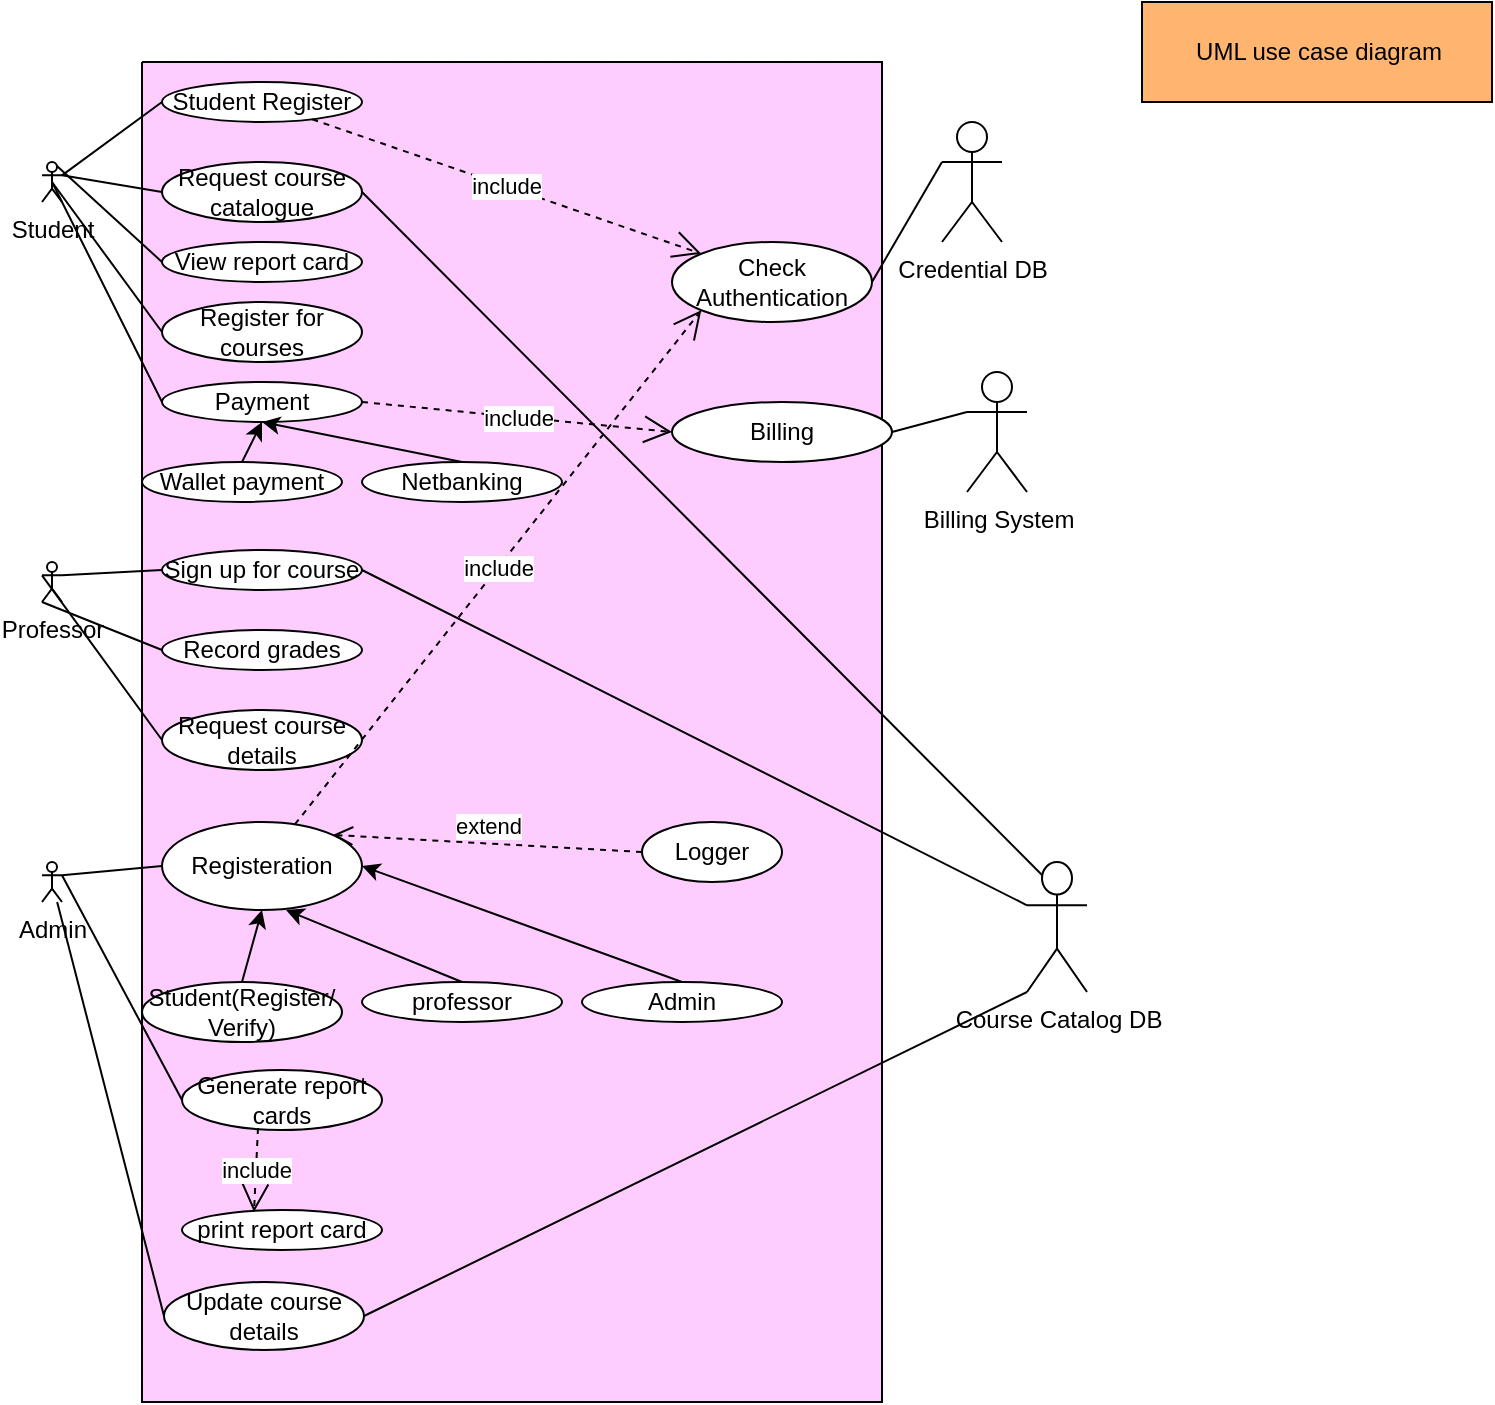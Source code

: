 <mxfile version="13.8.0" type="device" pages="10"><diagram id="FS3aMc-IBfMregy3CoRW" name="UML use case"><mxGraphModel dx="868" dy="1582" grid="1" gridSize="10" guides="1" tooltips="1" connect="1" arrows="1" fold="1" page="1" pageScale="1" pageWidth="850" pageHeight="1100" math="0" shadow="0"><root><mxCell id="0"/><mxCell id="1" parent="0"/><mxCell id="ANLz1wSo0ONvOLNjnv3j-1" value="" style="verticalLabelPosition=bottom;verticalAlign=top;html=1;shape=mxgraph.basic.patternFillRect;fillStyle=diag;step=5;fillStrokeWidth=0.2;fillStrokeColor=#dddddd;fillColor=#FFCCFF;" vertex="1" parent="1"><mxGeometry x="70" width="370" height="670" as="geometry"/></mxCell><mxCell id="ANLz1wSo0ONvOLNjnv3j-2" value="Student" style="shape=umlActor;verticalLabelPosition=bottom;verticalAlign=top;html=1;outlineConnect=0;" vertex="1" parent="1"><mxGeometry x="20" y="50" width="10" height="20" as="geometry"/></mxCell><mxCell id="ANLz1wSo0ONvOLNjnv3j-3" value="Student Register" style="ellipse;whiteSpace=wrap;html=1;" vertex="1" parent="1"><mxGeometry x="80" y="10" width="100" height="20" as="geometry"/></mxCell><mxCell id="ANLz1wSo0ONvOLNjnv3j-4" value="Request course catalogue" style="ellipse;whiteSpace=wrap;html=1;" vertex="1" parent="1"><mxGeometry x="80" y="50" width="100" height="30" as="geometry"/></mxCell><mxCell id="ANLz1wSo0ONvOLNjnv3j-5" value="View report card" style="ellipse;whiteSpace=wrap;html=1;" vertex="1" parent="1"><mxGeometry x="80" y="90" width="100" height="20" as="geometry"/></mxCell><mxCell id="ANLz1wSo0ONvOLNjnv3j-6" value="Register for courses" style="ellipse;whiteSpace=wrap;html=1;" vertex="1" parent="1"><mxGeometry x="80" y="120" width="100" height="30" as="geometry"/></mxCell><mxCell id="ANLz1wSo0ONvOLNjnv3j-7" value="Payment" style="ellipse;whiteSpace=wrap;html=1;" vertex="1" parent="1"><mxGeometry x="80" y="160" width="100" height="20" as="geometry"/></mxCell><mxCell id="ANLz1wSo0ONvOLNjnv3j-8" value="Professor" style="shape=umlActor;verticalLabelPosition=bottom;verticalAlign=top;html=1;outlineConnect=0;" vertex="1" parent="1"><mxGeometry x="20" y="250" width="10" height="20" as="geometry"/></mxCell><mxCell id="ANLz1wSo0ONvOLNjnv3j-9" value="Sign up for course" style="ellipse;whiteSpace=wrap;html=1;" vertex="1" parent="1"><mxGeometry x="80" y="244" width="100" height="20" as="geometry"/></mxCell><mxCell id="ANLz1wSo0ONvOLNjnv3j-10" value="Record grades" style="ellipse;whiteSpace=wrap;html=1;" vertex="1" parent="1"><mxGeometry x="80" y="284" width="100" height="20" as="geometry"/></mxCell><mxCell id="ANLz1wSo0ONvOLNjnv3j-11" value="Request course details" style="ellipse;whiteSpace=wrap;html=1;" vertex="1" parent="1"><mxGeometry x="80" y="324" width="100" height="30" as="geometry"/></mxCell><mxCell id="ANLz1wSo0ONvOLNjnv3j-12" value="Admin" style="shape=umlActor;verticalLabelPosition=bottom;verticalAlign=top;html=1;outlineConnect=0;" vertex="1" parent="1"><mxGeometry x="20" y="400" width="10" height="20" as="geometry"/></mxCell><mxCell id="ANLz1wSo0ONvOLNjnv3j-13" value="Registeration" style="ellipse;whiteSpace=wrap;html=1;" vertex="1" parent="1"><mxGeometry x="80" y="380" width="100" height="44" as="geometry"/></mxCell><mxCell id="ANLz1wSo0ONvOLNjnv3j-14" value="Generate report cards" style="ellipse;whiteSpace=wrap;html=1;" vertex="1" parent="1"><mxGeometry x="90" y="504" width="100" height="30" as="geometry"/></mxCell><mxCell id="ANLz1wSo0ONvOLNjnv3j-15" value="print report card" style="ellipse;whiteSpace=wrap;html=1;" vertex="1" parent="1"><mxGeometry x="90" y="574" width="100" height="20" as="geometry"/></mxCell><mxCell id="ANLz1wSo0ONvOLNjnv3j-16" value="Update course details" style="ellipse;whiteSpace=wrap;html=1;" vertex="1" parent="1"><mxGeometry x="81" y="610" width="100" height="34" as="geometry"/></mxCell><mxCell id="ANLz1wSo0ONvOLNjnv3j-17" value="Student(Register/ Verify)" style="ellipse;whiteSpace=wrap;html=1;" vertex="1" parent="1"><mxGeometry x="70" y="460" width="100" height="30" as="geometry"/></mxCell><mxCell id="ANLz1wSo0ONvOLNjnv3j-18" value="professor" style="ellipse;whiteSpace=wrap;html=1;" vertex="1" parent="1"><mxGeometry x="180" y="460" width="100" height="20" as="geometry"/></mxCell><mxCell id="ANLz1wSo0ONvOLNjnv3j-19" value="Admin" style="ellipse;whiteSpace=wrap;html=1;" vertex="1" parent="1"><mxGeometry x="290" y="460" width="100" height="20" as="geometry"/></mxCell><mxCell id="ANLz1wSo0ONvOLNjnv3j-20" value="" style="endArrow=classic;html=1;exitX=0.5;exitY=0;exitDx=0;exitDy=0;entryX=0.5;entryY=1;entryDx=0;entryDy=0;" edge="1" parent="1" source="ANLz1wSo0ONvOLNjnv3j-17" target="ANLz1wSo0ONvOLNjnv3j-13"><mxGeometry width="50" height="50" relative="1" as="geometry"><mxPoint x="179" y="443" as="sourcePoint"/><mxPoint x="179" y="384" as="targetPoint"/><Array as="points"/></mxGeometry></mxCell><mxCell id="ANLz1wSo0ONvOLNjnv3j-21" value="" style="endArrow=classic;html=1;exitX=0.5;exitY=0;exitDx=0;exitDy=0;entryX=0.62;entryY=1;entryDx=0;entryDy=0;entryPerimeter=0;" edge="1" parent="1" source="ANLz1wSo0ONvOLNjnv3j-18" target="ANLz1wSo0ONvOLNjnv3j-13"><mxGeometry width="50" height="50" relative="1" as="geometry"><mxPoint x="250" y="390" as="sourcePoint"/><mxPoint x="240" y="350" as="targetPoint"/><Array as="points"/></mxGeometry></mxCell><mxCell id="ANLz1wSo0ONvOLNjnv3j-22" value="" style="endArrow=classic;html=1;exitX=0.5;exitY=0;exitDx=0;exitDy=0;entryX=1;entryY=0.5;entryDx=0;entryDy=0;" edge="1" parent="1" source="ANLz1wSo0ONvOLNjnv3j-19" target="ANLz1wSo0ONvOLNjnv3j-13"><mxGeometry width="50" height="50" relative="1" as="geometry"><mxPoint x="360" y="390" as="sourcePoint"/><mxPoint x="350" y="350" as="targetPoint"/><Array as="points"/></mxGeometry></mxCell><mxCell id="ANLz1wSo0ONvOLNjnv3j-23" value="" style="endArrow=none;html=1;exitX=1;exitY=0.333;exitDx=0;exitDy=0;exitPerimeter=0;entryX=0;entryY=0.5;entryDx=0;entryDy=0;" edge="1" parent="1" source="ANLz1wSo0ONvOLNjnv3j-2" target="ANLz1wSo0ONvOLNjnv3j-3"><mxGeometry width="50" height="50" relative="1" as="geometry"><mxPoint x="400" y="190" as="sourcePoint"/><mxPoint x="450" y="140" as="targetPoint"/><Array as="points"/></mxGeometry></mxCell><mxCell id="ANLz1wSo0ONvOLNjnv3j-24" value="" style="endArrow=none;html=1;exitX=1;exitY=0.333;exitDx=0;exitDy=0;exitPerimeter=0;entryX=0;entryY=0.5;entryDx=0;entryDy=0;" edge="1" parent="1" source="ANLz1wSo0ONvOLNjnv3j-2" target="ANLz1wSo0ONvOLNjnv3j-4"><mxGeometry width="50" height="50" relative="1" as="geometry"><mxPoint x="50" y="60" as="sourcePoint"/><mxPoint x="100" y="23.333" as="targetPoint"/><Array as="points"/></mxGeometry></mxCell><mxCell id="ANLz1wSo0ONvOLNjnv3j-25" value="" style="endArrow=none;html=1;exitX=0.75;exitY=0.1;exitDx=0;exitDy=0;exitPerimeter=0;entryX=0;entryY=0.5;entryDx=0;entryDy=0;" edge="1" parent="1" source="ANLz1wSo0ONvOLNjnv3j-2" target="ANLz1wSo0ONvOLNjnv3j-5"><mxGeometry width="50" height="50" relative="1" as="geometry"><mxPoint x="50" y="70" as="sourcePoint"/><mxPoint x="100" y="33.333" as="targetPoint"/><Array as="points"/></mxGeometry></mxCell><mxCell id="ANLz1wSo0ONvOLNjnv3j-26" value="" style="endArrow=none;html=1;exitX=0.5;exitY=0.5;exitDx=0;exitDy=0;exitPerimeter=0;entryX=0;entryY=0.5;entryDx=0;entryDy=0;" edge="1" parent="1" source="ANLz1wSo0ONvOLNjnv3j-2" target="ANLz1wSo0ONvOLNjnv3j-6"><mxGeometry width="50" height="50" relative="1" as="geometry"><mxPoint x="40" y="90" as="sourcePoint"/><mxPoint x="90" y="53.333" as="targetPoint"/><Array as="points"/></mxGeometry></mxCell><mxCell id="ANLz1wSo0ONvOLNjnv3j-27" value="" style="endArrow=none;html=1;exitX=0.5;exitY=0.5;exitDx=0;exitDy=0;exitPerimeter=0;entryX=0;entryY=0.5;entryDx=0;entryDy=0;" edge="1" parent="1" source="ANLz1wSo0ONvOLNjnv3j-2" target="ANLz1wSo0ONvOLNjnv3j-7"><mxGeometry width="50" height="50" relative="1" as="geometry"><mxPoint x="30" y="100" as="sourcePoint"/><mxPoint x="80" y="63.333" as="targetPoint"/><Array as="points"/></mxGeometry></mxCell><mxCell id="ANLz1wSo0ONvOLNjnv3j-28" value="" style="endArrow=none;html=1;exitX=1;exitY=0.333;exitDx=0;exitDy=0;exitPerimeter=0;entryX=0;entryY=0.5;entryDx=0;entryDy=0;" edge="1" parent="1" source="ANLz1wSo0ONvOLNjnv3j-12" target="ANLz1wSo0ONvOLNjnv3j-13"><mxGeometry width="50" height="50" relative="1" as="geometry"><mxPoint x="70" y="380" as="sourcePoint"/><mxPoint x="120" y="343.333" as="targetPoint"/><Array as="points"/></mxGeometry></mxCell><mxCell id="ANLz1wSo0ONvOLNjnv3j-29" value="" style="endArrow=none;html=1;exitX=1;exitY=0.333;exitDx=0;exitDy=0;exitPerimeter=0;entryX=0;entryY=0.5;entryDx=0;entryDy=0;" edge="1" parent="1" source="ANLz1wSo0ONvOLNjnv3j-12" target="ANLz1wSo0ONvOLNjnv3j-14"><mxGeometry width="50" height="50" relative="1" as="geometry"><mxPoint x="50" y="420" as="sourcePoint"/><mxPoint x="80" y="510" as="targetPoint"/><Array as="points"/></mxGeometry></mxCell><mxCell id="ANLz1wSo0ONvOLNjnv3j-30" value="" style="endArrow=none;html=1;entryX=0;entryY=0.5;entryDx=0;entryDy=0;" edge="1" parent="1" source="ANLz1wSo0ONvOLNjnv3j-12" target="ANLz1wSo0ONvOLNjnv3j-16"><mxGeometry width="50" height="50" relative="1" as="geometry"><mxPoint x="30" y="450" as="sourcePoint"/><mxPoint x="110" y="493.333" as="targetPoint"/><Array as="points"/></mxGeometry></mxCell><mxCell id="ANLz1wSo0ONvOLNjnv3j-31" value="Billing" style="ellipse;whiteSpace=wrap;html=1;" vertex="1" parent="1"><mxGeometry x="335" y="170" width="110" height="30" as="geometry"/></mxCell><mxCell id="ANLz1wSo0ONvOLNjnv3j-35" value="" style="endArrow=none;html=1;exitX=1;exitY=0.333;exitDx=0;exitDy=0;exitPerimeter=0;entryX=0;entryY=0.5;entryDx=0;entryDy=0;" edge="1" parent="1" source="ANLz1wSo0ONvOLNjnv3j-8" target="ANLz1wSo0ONvOLNjnv3j-9"><mxGeometry width="50" height="50" relative="1" as="geometry"><mxPoint x="330" y="290" as="sourcePoint"/><mxPoint x="380" y="240" as="targetPoint"/></mxGeometry></mxCell><mxCell id="ANLz1wSo0ONvOLNjnv3j-36" value="" style="endArrow=none;html=1;exitX=0;exitY=1;exitDx=0;exitDy=0;exitPerimeter=0;entryX=0;entryY=0.5;entryDx=0;entryDy=0;" edge="1" parent="1" source="ANLz1wSo0ONvOLNjnv3j-8" target="ANLz1wSo0ONvOLNjnv3j-10"><mxGeometry width="50" height="50" relative="1" as="geometry"><mxPoint x="330" y="290" as="sourcePoint"/><mxPoint x="380" y="240" as="targetPoint"/></mxGeometry></mxCell><mxCell id="ANLz1wSo0ONvOLNjnv3j-37" value="" style="endArrow=none;html=1;exitX=0;exitY=0.333;exitDx=0;exitDy=0;exitPerimeter=0;entryX=0;entryY=0.5;entryDx=0;entryDy=0;" edge="1" parent="1" source="ANLz1wSo0ONvOLNjnv3j-8" target="ANLz1wSo0ONvOLNjnv3j-11"><mxGeometry width="50" height="50" relative="1" as="geometry"><mxPoint x="330" y="290" as="sourcePoint"/><mxPoint x="380" y="240" as="targetPoint"/></mxGeometry></mxCell><mxCell id="ANLz1wSo0ONvOLNjnv3j-38" value="" style="endArrow=none;html=1;exitX=1;exitY=0.5;exitDx=0;exitDy=0;entryX=0.25;entryY=0.1;entryDx=0;entryDy=0;entryPerimeter=0;" edge="1" parent="1" source="ANLz1wSo0ONvOLNjnv3j-4" target="2JfjVpeV0lQAoVt9CMHH-9"><mxGeometry width="50" height="50" relative="1" as="geometry"><mxPoint x="320" y="280" as="sourcePoint"/><mxPoint x="527.395" y="407.701" as="targetPoint"/></mxGeometry></mxCell><mxCell id="ANLz1wSo0ONvOLNjnv3j-39" value="" style="endArrow=none;html=1;exitX=1;exitY=0.5;exitDx=0;exitDy=0;entryX=0;entryY=0.333;entryDx=0;entryDy=0;entryPerimeter=0;" edge="1" parent="1" source="ANLz1wSo0ONvOLNjnv3j-9" target="2JfjVpeV0lQAoVt9CMHH-9"><mxGeometry width="50" height="50" relative="1" as="geometry"><mxPoint x="320" y="280" as="sourcePoint"/><mxPoint x="500" y="430" as="targetPoint"/></mxGeometry></mxCell><mxCell id="ANLz1wSo0ONvOLNjnv3j-40" value="" style="endArrow=none;html=1;exitX=1;exitY=0.5;exitDx=0;exitDy=0;entryX=0;entryY=1;entryDx=0;entryDy=0;entryPerimeter=0;" edge="1" parent="1" source="ANLz1wSo0ONvOLNjnv3j-16" target="2JfjVpeV0lQAoVt9CMHH-9"><mxGeometry width="50" height="50" relative="1" as="geometry"><mxPoint x="140" y="450" as="sourcePoint"/><mxPoint x="515.821" y="448.247" as="targetPoint"/></mxGeometry></mxCell><mxCell id="ANLz1wSo0ONvOLNjnv3j-41" value="Check Authentication" style="ellipse;whiteSpace=wrap;html=1;" vertex="1" parent="1"><mxGeometry x="335" y="90" width="100" height="40" as="geometry"/></mxCell><mxCell id="ANLz1wSo0ONvOLNjnv3j-42" value="" style="endArrow=none;html=1;entryX=1;entryY=0.5;entryDx=0;entryDy=0;exitX=0;exitY=0.333;exitDx=0;exitDy=0;exitPerimeter=0;" edge="1" parent="1" source="2JfjVpeV0lQAoVt9CMHH-2" target="ANLz1wSo0ONvOLNjnv3j-41"><mxGeometry width="50" height="50" relative="1" as="geometry"><mxPoint x="460" y="40" as="sourcePoint"/><mxPoint x="210" y="230" as="targetPoint"/></mxGeometry></mxCell><mxCell id="ANLz1wSo0ONvOLNjnv3j-46" value="" style="endArrow=none;html=1;entryX=0;entryY=0.333;entryDx=0;entryDy=0;exitX=1;exitY=0.5;exitDx=0;exitDy=0;entryPerimeter=0;" edge="1" parent="1" source="ANLz1wSo0ONvOLNjnv3j-31" target="2JfjVpeV0lQAoVt9CMHH-4"><mxGeometry width="50" height="50" relative="1" as="geometry"><mxPoint x="435" y="174" as="sourcePoint"/><mxPoint x="482.5" y="179" as="targetPoint"/></mxGeometry></mxCell><mxCell id="ANLz1wSo0ONvOLNjnv3j-52" value="Wallet payment" style="ellipse;whiteSpace=wrap;html=1;" vertex="1" parent="1"><mxGeometry x="70" y="200" width="100" height="20" as="geometry"/></mxCell><mxCell id="ANLz1wSo0ONvOLNjnv3j-53" value="Netbanking" style="ellipse;whiteSpace=wrap;html=1;" vertex="1" parent="1"><mxGeometry x="180" y="200" width="100" height="20" as="geometry"/></mxCell><mxCell id="ANLz1wSo0ONvOLNjnv3j-54" value="" style="endArrow=classic;html=1;exitX=0.5;exitY=0;exitDx=0;exitDy=0;entryX=0.5;entryY=1;entryDx=0;entryDy=0;" edge="1" parent="1" source="ANLz1wSo0ONvOLNjnv3j-53" target="ANLz1wSo0ONvOLNjnv3j-7"><mxGeometry width="50" height="50" relative="1" as="geometry"><mxPoint x="180" y="300" as="sourcePoint"/><mxPoint x="131" y="180" as="targetPoint"/></mxGeometry></mxCell><mxCell id="ANLz1wSo0ONvOLNjnv3j-55" value="" style="endArrow=classic;html=1;exitX=0.5;exitY=0;exitDx=0;exitDy=0;entryX=0.5;entryY=1;entryDx=0;entryDy=0;" edge="1" parent="1" source="ANLz1wSo0ONvOLNjnv3j-52" target="ANLz1wSo0ONvOLNjnv3j-7"><mxGeometry width="50" height="50" relative="1" as="geometry"><mxPoint x="180" y="300" as="sourcePoint"/><mxPoint x="130" y="180" as="targetPoint"/></mxGeometry></mxCell><mxCell id="ANLz1wSo0ONvOLNjnv3j-56" value="UML use case diagram" style="html=1;strokeColor=#000000;fillColor=#FFB570;" vertex="1" parent="1"><mxGeometry x="570" y="-30" width="175" height="50" as="geometry"/></mxCell><mxCell id="2JfjVpeV0lQAoVt9CMHH-1" value="include" style="endArrow=open;endSize=12;dashed=1;html=1;entryX=0;entryY=0;entryDx=0;entryDy=0;" edge="1" parent="1" source="ANLz1wSo0ONvOLNjnv3j-3" target="ANLz1wSo0ONvOLNjnv3j-41"><mxGeometry width="160" relative="1" as="geometry"><mxPoint x="220" y="40" as="sourcePoint"/><mxPoint x="349" y="85" as="targetPoint"/></mxGeometry></mxCell><mxCell id="2JfjVpeV0lQAoVt9CMHH-2" value="Credential DB" style="shape=umlActor;verticalLabelPosition=bottom;verticalAlign=top;html=1;" vertex="1" parent="1"><mxGeometry x="470" y="30" width="30" height="60" as="geometry"/></mxCell><mxCell id="2JfjVpeV0lQAoVt9CMHH-4" value="Billing System" style="shape=umlActor;verticalLabelPosition=bottom;verticalAlign=top;html=1;" vertex="1" parent="1"><mxGeometry x="482.5" y="155" width="30" height="60" as="geometry"/></mxCell><mxCell id="2JfjVpeV0lQAoVt9CMHH-6" value="include" style="endArrow=open;endSize=12;dashed=1;html=1;entryX=0;entryY=0.5;entryDx=0;entryDy=0;exitX=1;exitY=0.5;exitDx=0;exitDy=0;" edge="1" parent="1" source="ANLz1wSo0ONvOLNjnv3j-7" target="ANLz1wSo0ONvOLNjnv3j-31"><mxGeometry width="160" relative="1" as="geometry"><mxPoint x="175" y="172.66" as="sourcePoint"/><mxPoint x="334.999" y="177.33" as="targetPoint"/></mxGeometry></mxCell><mxCell id="2JfjVpeV0lQAoVt9CMHH-7" value="include" style="endArrow=open;endSize=12;dashed=1;html=1;entryX=0;entryY=1;entryDx=0;entryDy=0;" edge="1" parent="1" source="ANLz1wSo0ONvOLNjnv3j-13" target="ANLz1wSo0ONvOLNjnv3j-41"><mxGeometry width="160" relative="1" as="geometry"><mxPoint x="250" y="270" as="sourcePoint"/><mxPoint x="363" y="72" as="targetPoint"/></mxGeometry></mxCell><mxCell id="2JfjVpeV0lQAoVt9CMHH-8" value="include" style="endArrow=open;endSize=12;dashed=1;html=1;entryX=0.36;entryY=0.05;entryDx=0;entryDy=0;exitX=0.38;exitY=0.967;exitDx=0;exitDy=0;exitPerimeter=0;entryPerimeter=0;" edge="1" parent="1" source="ANLz1wSo0ONvOLNjnv3j-14" target="ANLz1wSo0ONvOLNjnv3j-15"><mxGeometry width="160" relative="1" as="geometry"><mxPoint x="180" y="544" as="sourcePoint"/><mxPoint x="339.999" y="548.67" as="targetPoint"/></mxGeometry></mxCell><mxCell id="2JfjVpeV0lQAoVt9CMHH-9" value="Course Catalog DB" style="shape=umlActor;verticalLabelPosition=bottom;verticalAlign=top;html=1;" vertex="1" parent="1"><mxGeometry x="512.5" y="400" width="30" height="65" as="geometry"/></mxCell><mxCell id="2JfjVpeV0lQAoVt9CMHH-11" value="Logger" style="ellipse;whiteSpace=wrap;html=1;" vertex="1" parent="1"><mxGeometry x="320" y="380" width="70" height="30" as="geometry"/></mxCell><mxCell id="2JfjVpeV0lQAoVt9CMHH-12" value="extend" style="html=1;verticalAlign=bottom;endArrow=open;dashed=1;endSize=8;exitX=0;exitY=0.5;exitDx=0;exitDy=0;entryX=1;entryY=0;entryDx=0;entryDy=0;" edge="1" parent="1" source="2JfjVpeV0lQAoVt9CMHH-11" target="ANLz1wSo0ONvOLNjnv3j-13"><mxGeometry relative="1" as="geometry"><mxPoint x="300" y="400" as="sourcePoint"/><mxPoint x="220" y="400" as="targetPoint"/></mxGeometry></mxCell></root></mxGraphModel></diagram><diagram name="UML class diagram" id="up92YXnKUnGzcpEG2fVv"><mxGraphModel dx="868" dy="482" grid="1" gridSize="10" guides="1" tooltips="1" connect="1" arrows="1" fold="1" page="1" pageScale="1" pageWidth="850" pageHeight="1100" math="0" shadow="0"><root><mxCell id="Cy3B9gqX7RBJxmFQOGFW-0"/><mxCell id="Cy3B9gqX7RBJxmFQOGFW-1" parent="Cy3B9gqX7RBJxmFQOGFW-0"/><mxCell id="Cy3B9gqX7RBJxmFQOGFW-6" value="Student" style="swimlane;fontStyle=1;align=center;verticalAlign=top;childLayout=stackLayout;horizontal=1;startSize=26;horizontalStack=0;resizeParent=1;resizeParentMax=0;resizeLast=0;collapsible=1;marginBottom=0;" parent="Cy3B9gqX7RBJxmFQOGFW-1" vertex="1"><mxGeometry x="50" y="180" width="160" height="180" as="geometry"/></mxCell><mxCell id="Cy3B9gqX7RBJxmFQOGFW-7" value="+studentName:String&#10;+address:String&#10;+email:String&#10;+phNo :String" style="text;strokeColor=none;fillColor=none;align=left;verticalAlign=top;spacingLeft=4;spacingRight=4;overflow=hidden;rotatable=0;points=[[0,0.5],[1,0.5]];portConstraint=eastwest;" parent="Cy3B9gqX7RBJxmFQOGFW-6" vertex="1"><mxGeometry y="26" width="160" height="64" as="geometry"/></mxCell><mxCell id="Cy3B9gqX7RBJxmFQOGFW-8" value="" style="line;strokeWidth=1;fillColor=none;align=left;verticalAlign=middle;spacingTop=-1;spacingLeft=3;spacingRight=3;rotatable=0;labelPosition=right;points=[];portConstraint=eastwest;" parent="Cy3B9gqX7RBJxmFQOGFW-6" vertex="1"><mxGeometry y="90" width="160" height="8" as="geometry"/></mxCell><mxCell id="Cy3B9gqX7RBJxmFQOGFW-9" value="+Register()&#10;+login()&#10;+updateProfile()&#10;+viewReportCard()&#10;+payfees()" style="text;strokeColor=none;fillColor=none;align=left;verticalAlign=top;spacingLeft=4;spacingRight=4;overflow=hidden;rotatable=0;points=[[0,0.5],[1,0.5]];portConstraint=eastwest;" parent="Cy3B9gqX7RBJxmFQOGFW-6" vertex="1"><mxGeometry y="98" width="160" height="82" as="geometry"/></mxCell><mxCell id="Cy3B9gqX7RBJxmFQOGFW-30" value="Payment" style="swimlane;fontStyle=1;align=center;verticalAlign=top;childLayout=stackLayout;horizontal=1;startSize=26;horizontalStack=0;resizeParent=1;resizeParentMax=0;resizeLast=0;collapsible=1;marginBottom=0;" parent="Cy3B9gqX7RBJxmFQOGFW-1" vertex="1"><mxGeometry x="40" y="410" width="160" height="154" as="geometry"/></mxCell><mxCell id="Cy3B9gqX7RBJxmFQOGFW-32" value="" style="line;strokeWidth=1;fillColor=none;align=left;verticalAlign=middle;spacingTop=-1;spacingLeft=3;spacingRight=3;rotatable=0;labelPosition=right;points=[];portConstraint=eastwest;" parent="Cy3B9gqX7RBJxmFQOGFW-30" vertex="1"><mxGeometry y="26" width="160" height="8" as="geometry"/></mxCell><mxCell id="Cy3B9gqX7RBJxmFQOGFW-31" value="+ userName :String&#10;+bankName:String&#10;+accountNo:String&#10;+IFSCcode:String&#10;+amount :Double" style="text;strokeColor=none;fillColor=none;align=left;verticalAlign=top;spacingLeft=4;spacingRight=4;overflow=hidden;rotatable=0;points=[[0,0.5],[1,0.5]];portConstraint=eastwest;" parent="Cy3B9gqX7RBJxmFQOGFW-30" vertex="1"><mxGeometry y="34" width="160" height="86" as="geometry"/></mxCell><mxCell id="pBo1mLeYxFfjxpUFAzUd-18" value="" style="line;strokeWidth=1;fillColor=none;align=left;verticalAlign=middle;spacingTop=-1;spacingLeft=3;spacingRight=3;rotatable=0;labelPosition=right;points=[];portConstraint=eastwest;" vertex="1" parent="Cy3B9gqX7RBJxmFQOGFW-30"><mxGeometry y="120" width="160" height="8" as="geometry"/></mxCell><mxCell id="Cy3B9gqX7RBJxmFQOGFW-33" value="+payAmount()" style="text;strokeColor=none;fillColor=none;align=left;verticalAlign=top;spacingLeft=4;spacingRight=4;overflow=hidden;rotatable=0;points=[[0,0.5],[1,0.5]];portConstraint=eastwest;" parent="Cy3B9gqX7RBJxmFQOGFW-30" vertex="1"><mxGeometry y="128" width="160" height="26" as="geometry"/></mxCell><mxCell id="Cy3B9gqX7RBJxmFQOGFW-34" value="" style="endArrow=none;html=1;entryX=0.444;entryY=1.012;entryDx=0;entryDy=0;entryPerimeter=0;exitX=0.5;exitY=0;exitDx=0;exitDy=0;" parent="Cy3B9gqX7RBJxmFQOGFW-1" source="Cy3B9gqX7RBJxmFQOGFW-30" target="Cy3B9gqX7RBJxmFQOGFW-9" edge="1"><mxGeometry width="50" height="50" relative="1" as="geometry"><mxPoint x="400" y="520" as="sourcePoint"/><mxPoint x="140" y="390" as="targetPoint"/></mxGeometry></mxCell><mxCell id="Cy3B9gqX7RBJxmFQOGFW-35" value="" style="endArrow=none;html=1;entryX=0;entryY=0;entryDx=0;entryDy=0;exitX=0.994;exitY=0.622;exitDx=0;exitDy=0;exitPerimeter=0;" parent="Cy3B9gqX7RBJxmFQOGFW-1" source="Cy3B9gqX7RBJxmFQOGFW-9" target="Cy3B9gqX7RBJxmFQOGFW-22" edge="1"><mxGeometry width="50" height="50" relative="1" as="geometry"><mxPoint x="213" y="325" as="sourcePoint"/><mxPoint x="450" y="470" as="targetPoint"/></mxGeometry></mxCell><mxCell id="Cy3B9gqX7RBJxmFQOGFW-2" value="User" style="swimlane;fontStyle=1;align=center;verticalAlign=top;childLayout=stackLayout;horizontal=1;startSize=26;horizontalStack=0;resizeParent=1;resizeParentMax=0;resizeLast=0;collapsible=1;marginBottom=0;" parent="Cy3B9gqX7RBJxmFQOGFW-1" vertex="1"><mxGeometry x="50" y="10" width="160" height="124" as="geometry"/></mxCell><mxCell id="Cy3B9gqX7RBJxmFQOGFW-3" value="+userID : Integer&#10;+ password : String&#10;+loginStatus : boolean&#10;+registerDate : Date" style="text;strokeColor=none;fillColor=none;align=left;verticalAlign=top;spacingLeft=4;spacingRight=4;overflow=hidden;rotatable=0;points=[[0,0.5],[1,0.5]];portConstraint=eastwest;" parent="Cy3B9gqX7RBJxmFQOGFW-2" vertex="1"><mxGeometry y="26" width="160" height="64" as="geometry"/></mxCell><mxCell id="Cy3B9gqX7RBJxmFQOGFW-4" value="" style="line;strokeWidth=1;fillColor=none;align=left;verticalAlign=middle;spacingTop=-1;spacingLeft=3;spacingRight=3;rotatable=0;labelPosition=right;points=[];portConstraint=eastwest;" parent="Cy3B9gqX7RBJxmFQOGFW-2" vertex="1"><mxGeometry y="90" width="160" height="8" as="geometry"/></mxCell><mxCell id="Cy3B9gqX7RBJxmFQOGFW-5" value="+verifyLogin()" style="text;strokeColor=none;fillColor=none;align=left;verticalAlign=top;spacingLeft=4;spacingRight=4;overflow=hidden;rotatable=0;points=[[0,0.5],[1,0.5]];portConstraint=eastwest;" parent="Cy3B9gqX7RBJxmFQOGFW-2" vertex="1"><mxGeometry y="98" width="160" height="26" as="geometry"/></mxCell><mxCell id="Cy3B9gqX7RBJxmFQOGFW-26" value="CourseCatalogue" style="swimlane;fontStyle=1;align=center;verticalAlign=top;childLayout=stackLayout;horizontal=1;startSize=26;horizontalStack=0;resizeParent=1;resizeParentMax=0;resizeLast=0;collapsible=1;marginBottom=0;" parent="Cy3B9gqX7RBJxmFQOGFW-1" vertex="1"><mxGeometry x="580" y="134" width="160" height="120" as="geometry"/></mxCell><mxCell id="Cy3B9gqX7RBJxmFQOGFW-27" value="+courseCategory: String" style="text;strokeColor=none;fillColor=none;align=left;verticalAlign=top;spacingLeft=4;spacingRight=4;overflow=hidden;rotatable=0;points=[[0,0.5],[1,0.5]];portConstraint=eastwest;" parent="Cy3B9gqX7RBJxmFQOGFW-26" vertex="1"><mxGeometry y="26" width="160" height="34" as="geometry"/></mxCell><mxCell id="Cy3B9gqX7RBJxmFQOGFW-28" value="" style="line;strokeWidth=1;fillColor=none;align=left;verticalAlign=middle;spacingTop=-1;spacingLeft=3;spacingRight=3;rotatable=0;labelPosition=right;points=[];portConstraint=eastwest;" parent="Cy3B9gqX7RBJxmFQOGFW-26" vertex="1"><mxGeometry y="60" width="160" height="8" as="geometry"/></mxCell><mxCell id="Cy3B9gqX7RBJxmFQOGFW-29" value="+addCourses()&#10;+deleteCourses()&#10;+updateCourses()" style="text;strokeColor=none;fillColor=none;align=left;verticalAlign=top;spacingLeft=4;spacingRight=4;overflow=hidden;rotatable=0;points=[[0,0.5],[1,0.5]];portConstraint=eastwest;" parent="Cy3B9gqX7RBJxmFQOGFW-26" vertex="1"><mxGeometry y="68" width="160" height="52" as="geometry"/></mxCell><mxCell id="Cy3B9gqX7RBJxmFQOGFW-37" value="" style="endArrow=open;endFill=1;endSize=12;html=1;exitX=0.5;exitY=0;exitDx=0;exitDy=0;entryX=0.375;entryY=1;entryDx=0;entryDy=0;entryPerimeter=0;" parent="Cy3B9gqX7RBJxmFQOGFW-1" source="Cy3B9gqX7RBJxmFQOGFW-22" target="Cy3B9gqX7RBJxmFQOGFW-29" edge="1"><mxGeometry width="160" relative="1" as="geometry"><mxPoint x="340" y="500" as="sourcePoint"/><mxPoint x="500" y="500" as="targetPoint"/></mxGeometry></mxCell><mxCell id="Cy3B9gqX7RBJxmFQOGFW-41" value="" style="endArrow=classic;html=1;exitX=0.5;exitY=0;exitDx=0;exitDy=0;" parent="Cy3B9gqX7RBJxmFQOGFW-1" source="Cy3B9gqX7RBJxmFQOGFW-6" edge="1"><mxGeometry width="50" height="50" relative="1" as="geometry"><mxPoint x="350" y="210" as="sourcePoint"/><mxPoint x="128" y="138" as="targetPoint"/></mxGeometry></mxCell><mxCell id="Cy3B9gqX7RBJxmFQOGFW-44" value="1" style="text;html=1;strokeColor=none;fillColor=none;align=center;verticalAlign=middle;whiteSpace=wrap;rounded=0;" parent="Cy3B9gqX7RBJxmFQOGFW-1" vertex="1"><mxGeometry x="100" y="360" width="20" height="10" as="geometry"/></mxCell><mxCell id="Cy3B9gqX7RBJxmFQOGFW-47" value="1" style="text;html=1;strokeColor=none;fillColor=none;align=center;verticalAlign=middle;whiteSpace=wrap;rounded=0;" parent="Cy3B9gqX7RBJxmFQOGFW-1" vertex="1"><mxGeometry x="100" y="400" width="20" height="10" as="geometry"/></mxCell><mxCell id="Cy3B9gqX7RBJxmFQOGFW-49" value="1" style="text;html=1;strokeColor=none;fillColor=none;align=center;verticalAlign=middle;whiteSpace=wrap;rounded=0;" parent="Cy3B9gqX7RBJxmFQOGFW-1" vertex="1"><mxGeometry x="210" y="315" width="20" height="10" as="geometry"/></mxCell><mxCell id="Cy3B9gqX7RBJxmFQOGFW-52" value="4...6" style="text;html=1;strokeColor=none;fillColor=none;align=center;verticalAlign=middle;whiteSpace=wrap;rounded=0;" parent="Cy3B9gqX7RBJxmFQOGFW-1" vertex="1"><mxGeometry x="550" y="315" width="20" height="10" as="geometry"/></mxCell><mxCell id="pBo1mLeYxFfjxpUFAzUd-14" value="Regular" style="swimlane;fontStyle=1;align=center;verticalAlign=top;childLayout=stackLayout;horizontal=1;startSize=26;horizontalStack=0;resizeParent=1;resizeParentMax=0;resizeLast=0;collapsible=1;marginBottom=0;" vertex="1" parent="Cy3B9gqX7RBJxmFQOGFW-1"><mxGeometry x="210" y="620" width="160" height="80" as="geometry"/></mxCell><mxCell id="pBo1mLeYxFfjxpUFAzUd-15" value="+ studentName:String&#10;+paymentMode:String" style="text;strokeColor=none;fillColor=none;align=left;verticalAlign=top;spacingLeft=4;spacingRight=4;overflow=hidden;rotatable=0;points=[[0,0.5],[1,0.5]];portConstraint=eastwest;" vertex="1" parent="pBo1mLeYxFfjxpUFAzUd-14"><mxGeometry y="26" width="160" height="54" as="geometry"/></mxCell><mxCell id="pBo1mLeYxFfjxpUFAzUd-10" value="Scholarship" style="swimlane;fontStyle=1;align=center;verticalAlign=top;childLayout=stackLayout;horizontal=1;startSize=26;horizontalStack=0;resizeParent=1;resizeParentMax=0;resizeLast=0;collapsible=1;marginBottom=0;" vertex="1" parent="Cy3B9gqX7RBJxmFQOGFW-1"><mxGeometry x="10" y="620" width="180" height="100" as="geometry"/></mxCell><mxCell id="pBo1mLeYxFfjxpUFAzUd-11" value="+ studentName:String&#10;+ scholarshipType:String" style="text;strokeColor=none;fillColor=none;align=left;verticalAlign=top;spacingLeft=4;spacingRight=4;overflow=hidden;rotatable=0;points=[[0,0.5],[1,0.5]];portConstraint=eastwest;" vertex="1" parent="pBo1mLeYxFfjxpUFAzUd-10"><mxGeometry y="26" width="180" height="44" as="geometry"/></mxCell><mxCell id="pBo1mLeYxFfjxpUFAzUd-12" value="" style="line;strokeWidth=1;fillColor=none;align=left;verticalAlign=middle;spacingTop=-1;spacingLeft=3;spacingRight=3;rotatable=0;labelPosition=right;points=[];portConstraint=eastwest;" vertex="1" parent="pBo1mLeYxFfjxpUFAzUd-10"><mxGeometry y="70" width="180" height="8" as="geometry"/></mxCell><mxCell id="pBo1mLeYxFfjxpUFAzUd-13" value="+calculateScholarshipAmout()" style="text;strokeColor=none;fillColor=none;align=left;verticalAlign=top;spacingLeft=4;spacingRight=4;overflow=hidden;rotatable=0;points=[[0,0.5],[1,0.5]];portConstraint=eastwest;" vertex="1" parent="pBo1mLeYxFfjxpUFAzUd-10"><mxGeometry y="78" width="180" height="22" as="geometry"/></mxCell><mxCell id="pBo1mLeYxFfjxpUFAzUd-19" value="" style="endArrow=open;endFill=1;endSize=12;html=1;exitX=0.5;exitY=0;exitDx=0;exitDy=0;entryX=0.429;entryY=1.016;entryDx=0;entryDy=0;entryPerimeter=0;" edge="1" parent="Cy3B9gqX7RBJxmFQOGFW-1" source="pBo1mLeYxFfjxpUFAzUd-10" target="Cy3B9gqX7RBJxmFQOGFW-33"><mxGeometry width="160" relative="1" as="geometry"><mxPoint x="100" y="610" as="sourcePoint"/><mxPoint x="330" y="600" as="targetPoint"/></mxGeometry></mxCell><mxCell id="pBo1mLeYxFfjxpUFAzUd-21" value="" style="endArrow=open;endFill=1;endSize=12;html=1;exitX=0.384;exitY=-0.002;exitDx=0;exitDy=0;exitPerimeter=0;entryX=0.575;entryY=1.038;entryDx=0;entryDy=0;entryPerimeter=0;" edge="1" parent="Cy3B9gqX7RBJxmFQOGFW-1" source="pBo1mLeYxFfjxpUFAzUd-14" target="Cy3B9gqX7RBJxmFQOGFW-33"><mxGeometry width="160" relative="1" as="geometry"><mxPoint x="170" y="600" as="sourcePoint"/><mxPoint x="330" y="600" as="targetPoint"/></mxGeometry></mxCell><mxCell id="pBo1mLeYxFfjxpUFAzUd-26" value="" style="endArrow=diamondThin;endFill=0;endSize=24;html=1;exitX=0;exitY=0;exitDx=0;exitDy=0;" edge="1" parent="Cy3B9gqX7RBJxmFQOGFW-1" source="pBo1mLeYxFfjxpUFAzUd-22" target="Cy3B9gqX7RBJxmFQOGFW-9"><mxGeometry width="160" relative="1" as="geometry"><mxPoint x="340" y="410" as="sourcePoint"/><mxPoint x="270" y="360" as="targetPoint"/></mxGeometry></mxCell><mxCell id="Cy3B9gqX7RBJxmFQOGFW-22" value="Course" style="swimlane;fontStyle=1;align=center;verticalAlign=top;childLayout=stackLayout;horizontal=1;startSize=20;horizontalStack=0;resizeParent=1;resizeParentMax=0;resizeLast=0;collapsible=1;marginBottom=0;" parent="Cy3B9gqX7RBJxmFQOGFW-1" vertex="1"><mxGeometry x="560" y="325" width="160" height="160" as="geometry"/></mxCell><mxCell id="Cy3B9gqX7RBJxmFQOGFW-23" value="+ courseName :String&#10;+courseCode :String&#10;+ units :Integer&#10;+fees :Double&#10;+takenByProf :String" style="text;strokeColor=none;fillColor=none;align=left;verticalAlign=top;spacingLeft=4;spacingRight=4;overflow=hidden;rotatable=0;points=[[0,0.5],[1,0.5]];portConstraint=eastwest;" parent="Cy3B9gqX7RBJxmFQOGFW-22" vertex="1"><mxGeometry y="20" width="160" height="80" as="geometry"/></mxCell><mxCell id="Cy3B9gqX7RBJxmFQOGFW-24" value="" style="line;strokeWidth=1;fillColor=none;align=left;verticalAlign=middle;spacingTop=-1;spacingLeft=3;spacingRight=3;rotatable=0;labelPosition=right;points=[];portConstraint=eastwest;" parent="Cy3B9gqX7RBJxmFQOGFW-22" vertex="1"><mxGeometry y="100" width="160" height="8" as="geometry"/></mxCell><mxCell id="Cy3B9gqX7RBJxmFQOGFW-25" value="+getCurriculum()&#10;+updateCurriculum()&#10;+updateProf()&#10;&#10;&#10;" style="text;strokeColor=none;fillColor=none;align=left;verticalAlign=top;spacingLeft=4;spacingRight=4;overflow=hidden;rotatable=0;points=[[0,0.5],[1,0.5]];portConstraint=eastwest;" parent="Cy3B9gqX7RBJxmFQOGFW-22" vertex="1"><mxGeometry y="108" width="160" height="52" as="geometry"/></mxCell><mxCell id="pBo1mLeYxFfjxpUFAzUd-22" value="Grades" style="swimlane;fontStyle=1;align=center;verticalAlign=top;childLayout=stackLayout;horizontal=1;startSize=26;horizontalStack=0;resizeParent=1;resizeParentMax=0;resizeLast=0;collapsible=1;marginBottom=0;" vertex="1" parent="Cy3B9gqX7RBJxmFQOGFW-1"><mxGeometry x="345" y="480" width="160" height="120" as="geometry"/></mxCell><mxCell id="pBo1mLeYxFfjxpUFAzUd-23" value="+studentName:String&#10;+courseName:String" style="text;strokeColor=none;fillColor=none;align=left;verticalAlign=top;spacingLeft=4;spacingRight=4;overflow=hidden;rotatable=0;points=[[0,0.5],[1,0.5]];portConstraint=eastwest;" vertex="1" parent="pBo1mLeYxFfjxpUFAzUd-22"><mxGeometry y="26" width="160" height="44" as="geometry"/></mxCell><mxCell id="pBo1mLeYxFfjxpUFAzUd-24" value="" style="line;strokeWidth=1;fillColor=none;align=left;verticalAlign=middle;spacingTop=-1;spacingLeft=3;spacingRight=3;rotatable=0;labelPosition=right;points=[];portConstraint=eastwest;" vertex="1" parent="pBo1mLeYxFfjxpUFAzUd-22"><mxGeometry y="70" width="160" height="8" as="geometry"/></mxCell><mxCell id="pBo1mLeYxFfjxpUFAzUd-25" value="+ viewReportCard()&#10;+getPrintedReportCard()" style="text;strokeColor=none;fillColor=none;align=left;verticalAlign=top;spacingLeft=4;spacingRight=4;overflow=hidden;rotatable=0;points=[[0,0.5],[1,0.5]];portConstraint=eastwest;" vertex="1" parent="pBo1mLeYxFfjxpUFAzUd-22"><mxGeometry y="78" width="160" height="42" as="geometry"/></mxCell><mxCell id="M3Ya7PXad21OdO8y73zZ-0" value="UML Student class diagram" style="html=1;strokeColor=#000000;fillColor=#FFB570;" vertex="1" parent="Cy3B9gqX7RBJxmFQOGFW-1"><mxGeometry x="530" y="30" width="175" height="50" as="geometry"/></mxCell></root></mxGraphModel></diagram><diagram id="MHBUwiU8cTwo6EuXFDiZ" name="Professor UML class diagram"><mxGraphModel dx="868" dy="482" grid="1" gridSize="10" guides="1" tooltips="1" connect="1" arrows="1" fold="1" page="1" pageScale="1" pageWidth="850" pageHeight="1100" math="0" shadow="0"><root><mxCell id="nlIwuob_mTOwv_HhNkH4-0"/><mxCell id="nlIwuob_mTOwv_HhNkH4-1" parent="nlIwuob_mTOwv_HhNkH4-0"/><mxCell id="nlIwuob_mTOwv_HhNkH4-6" value="Professor" style="swimlane;fontStyle=1;align=center;verticalAlign=top;childLayout=stackLayout;horizontal=1;startSize=26;horizontalStack=0;resizeParent=1;resizeParentMax=0;resizeLast=0;collapsible=1;marginBottom=0;" vertex="1" parent="nlIwuob_mTOwv_HhNkH4-1"><mxGeometry x="299" y="180" width="160" height="180" as="geometry"/></mxCell><mxCell id="nlIwuob_mTOwv_HhNkH4-7" value="+profName:String&#10;+email:String&#10;+phNo:String&#10;+specialization" style="text;strokeColor=none;fillColor=none;align=left;verticalAlign=top;spacingLeft=4;spacingRight=4;overflow=hidden;rotatable=0;points=[[0,0.5],[1,0.5]];portConstraint=eastwest;" vertex="1" parent="nlIwuob_mTOwv_HhNkH4-6"><mxGeometry y="26" width="160" height="74" as="geometry"/></mxCell><mxCell id="nlIwuob_mTOwv_HhNkH4-8" value="" style="line;strokeWidth=1;fillColor=none;align=left;verticalAlign=middle;spacingTop=-1;spacingLeft=3;spacingRight=3;rotatable=0;labelPosition=right;points=[];portConstraint=eastwest;" vertex="1" parent="nlIwuob_mTOwv_HhNkH4-6"><mxGeometry y="100" width="160" height="8" as="geometry"/></mxCell><mxCell id="nlIwuob_mTOwv_HhNkH4-9" value="+login()&#10;+applyForCourse()&#10;+withdrawFromCourse()" style="text;strokeColor=none;fillColor=none;align=left;verticalAlign=top;spacingLeft=4;spacingRight=4;overflow=hidden;rotatable=0;points=[[0,0.5],[1,0.5]];portConstraint=eastwest;" vertex="1" parent="nlIwuob_mTOwv_HhNkH4-6"><mxGeometry y="108" width="160" height="72" as="geometry"/></mxCell><mxCell id="nlIwuob_mTOwv_HhNkH4-10" value="User" style="swimlane;fontStyle=1;align=center;verticalAlign=top;childLayout=stackLayout;horizontal=1;startSize=26;horizontalStack=0;resizeParent=1;resizeParentMax=0;resizeLast=0;collapsible=1;marginBottom=0;" vertex="1" parent="nlIwuob_mTOwv_HhNkH4-1"><mxGeometry x="310" y="20" width="160" height="124" as="geometry"/></mxCell><mxCell id="nlIwuob_mTOwv_HhNkH4-11" value="+userID : Integer&#10;+ password : String&#10;+loginStatus : boolean&#10;+registerDate : Date" style="text;strokeColor=none;fillColor=none;align=left;verticalAlign=top;spacingLeft=4;spacingRight=4;overflow=hidden;rotatable=0;points=[[0,0.5],[1,0.5]];portConstraint=eastwest;" vertex="1" parent="nlIwuob_mTOwv_HhNkH4-10"><mxGeometry y="26" width="160" height="64" as="geometry"/></mxCell><mxCell id="nlIwuob_mTOwv_HhNkH4-12" value="" style="line;strokeWidth=1;fillColor=none;align=left;verticalAlign=middle;spacingTop=-1;spacingLeft=3;spacingRight=3;rotatable=0;labelPosition=right;points=[];portConstraint=eastwest;" vertex="1" parent="nlIwuob_mTOwv_HhNkH4-10"><mxGeometry y="90" width="160" height="8" as="geometry"/></mxCell><mxCell id="nlIwuob_mTOwv_HhNkH4-13" value="+verifyLogin()" style="text;strokeColor=none;fillColor=none;align=left;verticalAlign=top;spacingLeft=4;spacingRight=4;overflow=hidden;rotatable=0;points=[[0,0.5],[1,0.5]];portConstraint=eastwest;" vertex="1" parent="nlIwuob_mTOwv_HhNkH4-10"><mxGeometry y="98" width="160" height="26" as="geometry"/></mxCell><mxCell id="nlIwuob_mTOwv_HhNkH4-33" value="" style="endArrow=open;endFill=1;endSize=12;html=1;exitX=0.5;exitY=0;exitDx=0;exitDy=0;entryX=0.375;entryY=1;entryDx=0;entryDy=0;entryPerimeter=0;" edge="1" parent="nlIwuob_mTOwv_HhNkH4-1" source="nlIwuob_mTOwv_HhNkH4-29" target="nlIwuob_mTOwv_HhNkH4-21"><mxGeometry width="160" relative="1" as="geometry"><mxPoint x="340" y="500" as="sourcePoint"/><mxPoint x="500" y="500" as="targetPoint"/></mxGeometry></mxCell><mxCell id="nlIwuob_mTOwv_HhNkH4-34" value="" style="endArrow=none;html=1;entryX=0.45;entryY=1.014;entryDx=0;entryDy=0;entryPerimeter=0;exitX=0.2;exitY=-0.006;exitDx=0;exitDy=0;exitPerimeter=0;" edge="1" parent="nlIwuob_mTOwv_HhNkH4-1" source="nlIwuob_mTOwv_HhNkH4-29" target="nlIwuob_mTOwv_HhNkH4-9"><mxGeometry width="50" height="50" relative="1" as="geometry"><mxPoint x="350" y="460" as="sourcePoint"/><mxPoint x="400" y="400" as="targetPoint"/></mxGeometry></mxCell><mxCell id="nlIwuob_mTOwv_HhNkH4-37" value="" style="endArrow=classic;html=1;entryX=0.5;entryY=1.038;entryDx=0;entryDy=0;entryPerimeter=0;exitX=0.569;exitY=0;exitDx=0;exitDy=0;exitPerimeter=0;" edge="1" parent="nlIwuob_mTOwv_HhNkH4-1" source="nlIwuob_mTOwv_HhNkH4-6" target="nlIwuob_mTOwv_HhNkH4-13"><mxGeometry width="50" height="50" relative="1" as="geometry"><mxPoint x="350" y="210" as="sourcePoint"/><mxPoint x="400" y="160" as="targetPoint"/></mxGeometry></mxCell><mxCell id="nlIwuob_mTOwv_HhNkH4-41" value="1" style="text;html=1;strokeColor=none;fillColor=none;align=center;verticalAlign=middle;whiteSpace=wrap;rounded=0;" vertex="1" parent="nlIwuob_mTOwv_HhNkH4-1"><mxGeometry x="390" y="370" width="20" height="10" as="geometry"/></mxCell><mxCell id="nlIwuob_mTOwv_HhNkH4-46" value="1....*" style="text;html=1;strokeColor=none;fillColor=none;align=center;verticalAlign=middle;whiteSpace=wrap;rounded=0;" vertex="1" parent="nlIwuob_mTOwv_HhNkH4-1"><mxGeometry x="390" y="430" width="20" height="10" as="geometry"/></mxCell><mxCell id="nlIwuob_mTOwv_HhNkH4-61" value="" style="endArrow=diamondThin;endFill=0;endSize=24;html=1;entryX=0.3;entryY=1;entryDx=0;entryDy=0;entryPerimeter=0;exitX=1;exitY=0.5;exitDx=0;exitDy=0;" edge="1" parent="nlIwuob_mTOwv_HhNkH4-1" source="nlIwuob_mTOwv_HhNkH4-58" target="nlIwuob_mTOwv_HhNkH4-9"><mxGeometry width="160" relative="1" as="geometry"><mxPoint x="351" y="490" as="sourcePoint"/><mxPoint x="560" y="400" as="targetPoint"/></mxGeometry></mxCell><mxCell id="nlIwuob_mTOwv_HhNkH4-18" value="CourseCatalogue" style="swimlane;fontStyle=1;align=center;verticalAlign=top;childLayout=stackLayout;horizontal=1;startSize=26;horizontalStack=0;resizeParent=1;resizeParentMax=0;resizeLast=0;collapsible=1;marginBottom=0;" vertex="1" parent="nlIwuob_mTOwv_HhNkH4-1"><mxGeometry x="570" y="310" width="160" height="120" as="geometry"/></mxCell><mxCell id="nlIwuob_mTOwv_HhNkH4-19" value="+courseCategory: String" style="text;strokeColor=none;fillColor=none;align=left;verticalAlign=top;spacingLeft=4;spacingRight=4;overflow=hidden;rotatable=0;points=[[0,0.5],[1,0.5]];portConstraint=eastwest;" vertex="1" parent="nlIwuob_mTOwv_HhNkH4-18"><mxGeometry y="26" width="160" height="34" as="geometry"/></mxCell><mxCell id="nlIwuob_mTOwv_HhNkH4-20" value="" style="line;strokeWidth=1;fillColor=none;align=left;verticalAlign=middle;spacingTop=-1;spacingLeft=3;spacingRight=3;rotatable=0;labelPosition=right;points=[];portConstraint=eastwest;" vertex="1" parent="nlIwuob_mTOwv_HhNkH4-18"><mxGeometry y="60" width="160" height="8" as="geometry"/></mxCell><mxCell id="nlIwuob_mTOwv_HhNkH4-21" value="+addCourses()&#10;+deleteCourses()&#10;+updateCourses()" style="text;strokeColor=none;fillColor=none;align=left;verticalAlign=top;spacingLeft=4;spacingRight=4;overflow=hidden;rotatable=0;points=[[0,0.5],[1,0.5]];portConstraint=eastwest;" vertex="1" parent="nlIwuob_mTOwv_HhNkH4-18"><mxGeometry y="68" width="160" height="52" as="geometry"/></mxCell><mxCell id="nlIwuob_mTOwv_HhNkH4-29" value="Course" style="swimlane;fontStyle=1;align=center;verticalAlign=top;childLayout=stackLayout;horizontal=1;startSize=20;horizontalStack=0;resizeParent=1;resizeParentMax=0;resizeLast=0;collapsible=1;marginBottom=0;" vertex="1" parent="nlIwuob_mTOwv_HhNkH4-1"><mxGeometry x="400" y="450" width="160" height="160" as="geometry"/></mxCell><mxCell id="nlIwuob_mTOwv_HhNkH4-30" value="+ courseName :String&#10;+courseCode :String&#10;+ units :Integer&#10;+fees :Double&#10;+takenByProf :String" style="text;strokeColor=none;fillColor=none;align=left;verticalAlign=top;spacingLeft=4;spacingRight=4;overflow=hidden;rotatable=0;points=[[0,0.5],[1,0.5]];portConstraint=eastwest;" vertex="1" parent="nlIwuob_mTOwv_HhNkH4-29"><mxGeometry y="20" width="160" height="80" as="geometry"/></mxCell><mxCell id="nlIwuob_mTOwv_HhNkH4-31" value="" style="line;strokeWidth=1;fillColor=none;align=left;verticalAlign=middle;spacingTop=-1;spacingLeft=3;spacingRight=3;rotatable=0;labelPosition=right;points=[];portConstraint=eastwest;" vertex="1" parent="nlIwuob_mTOwv_HhNkH4-29"><mxGeometry y="100" width="160" height="8" as="geometry"/></mxCell><mxCell id="nlIwuob_mTOwv_HhNkH4-32" value="+getCurriculum()&#10;+updateCurriculum()&#10;+updateProf()&#10;&#10;&#10;" style="text;strokeColor=none;fillColor=none;align=left;verticalAlign=top;spacingLeft=4;spacingRight=4;overflow=hidden;rotatable=0;points=[[0,0.5],[1,0.5]];portConstraint=eastwest;" vertex="1" parent="nlIwuob_mTOwv_HhNkH4-29"><mxGeometry y="108" width="160" height="52" as="geometry"/></mxCell><mxCell id="nlIwuob_mTOwv_HhNkH4-57" value="Grades" style="swimlane;fontStyle=1;align=center;verticalAlign=top;childLayout=stackLayout;horizontal=1;startSize=26;horizontalStack=0;resizeParent=1;resizeParentMax=0;resizeLast=0;collapsible=1;marginBottom=0;" vertex="1" parent="nlIwuob_mTOwv_HhNkH4-1"><mxGeometry x="130" y="420" width="160" height="120" as="geometry"/></mxCell><mxCell id="nlIwuob_mTOwv_HhNkH4-58" value="+studentName:String&#10;+courseName:String" style="text;strokeColor=none;fillColor=none;align=left;verticalAlign=top;spacingLeft=4;spacingRight=4;overflow=hidden;rotatable=0;points=[[0,0.5],[1,0.5]];portConstraint=eastwest;" vertex="1" parent="nlIwuob_mTOwv_HhNkH4-57"><mxGeometry y="26" width="160" height="44" as="geometry"/></mxCell><mxCell id="nlIwuob_mTOwv_HhNkH4-59" value="" style="line;strokeWidth=1;fillColor=none;align=left;verticalAlign=middle;spacingTop=-1;spacingLeft=3;spacingRight=3;rotatable=0;labelPosition=right;points=[];portConstraint=eastwest;" vertex="1" parent="nlIwuob_mTOwv_HhNkH4-57"><mxGeometry y="70" width="160" height="8" as="geometry"/></mxCell><mxCell id="nlIwuob_mTOwv_HhNkH4-60" value="+ recordGrades()&#10;+updateReportCard()" style="text;strokeColor=none;fillColor=none;align=left;verticalAlign=top;spacingLeft=4;spacingRight=4;overflow=hidden;rotatable=0;points=[[0,0.5],[1,0.5]];portConstraint=eastwest;" vertex="1" parent="nlIwuob_mTOwv_HhNkH4-57"><mxGeometry y="78" width="160" height="42" as="geometry"/></mxCell><mxCell id="1pFOHXwb5o-oVKIpM93A-0" value="UML Professor class diagram" style="html=1;strokeColor=#000000;fillColor=#FFB570;" vertex="1" parent="nlIwuob_mTOwv_HhNkH4-1"><mxGeometry x="630" y="20" width="175" height="50" as="geometry"/></mxCell></root></mxGraphModel></diagram><diagram id="KxvPlhny5OGb-zeXsIMI" name="admin uml class diagram"><mxGraphModel dx="868" dy="482" grid="1" gridSize="10" guides="1" tooltips="1" connect="1" arrows="1" fold="1" page="1" pageScale="1" pageWidth="850" pageHeight="1100" math="0" shadow="0"><root><mxCell id="YAzmw2KR_Dhbu02Oj-Wn-0"/><mxCell id="YAzmw2KR_Dhbu02Oj-Wn-1" parent="YAzmw2KR_Dhbu02Oj-Wn-0"/><mxCell id="i70EIsPmyqtnpT0mC3sx-8" value="User" style="swimlane;fontStyle=1;align=center;verticalAlign=top;childLayout=stackLayout;horizontal=1;startSize=26;horizontalStack=0;resizeParent=1;resizeParentMax=0;resizeLast=0;collapsible=1;marginBottom=0;" vertex="1" parent="YAzmw2KR_Dhbu02Oj-Wn-1"><mxGeometry x="310" y="20" width="160" height="124" as="geometry"/></mxCell><mxCell id="i70EIsPmyqtnpT0mC3sx-9" value="+userID : Integer&#10;+ password : String&#10;+loginStatus : boolean&#10;+registerDate : Date" style="text;strokeColor=none;fillColor=none;align=left;verticalAlign=top;spacingLeft=4;spacingRight=4;overflow=hidden;rotatable=0;points=[[0,0.5],[1,0.5]];portConstraint=eastwest;" vertex="1" parent="i70EIsPmyqtnpT0mC3sx-8"><mxGeometry y="26" width="160" height="64" as="geometry"/></mxCell><mxCell id="i70EIsPmyqtnpT0mC3sx-10" value="" style="line;strokeWidth=1;fillColor=none;align=left;verticalAlign=middle;spacingTop=-1;spacingLeft=3;spacingRight=3;rotatable=0;labelPosition=right;points=[];portConstraint=eastwest;" vertex="1" parent="i70EIsPmyqtnpT0mC3sx-8"><mxGeometry y="90" width="160" height="8" as="geometry"/></mxCell><mxCell id="i70EIsPmyqtnpT0mC3sx-11" value="+verifyLogin()" style="text;strokeColor=none;fillColor=none;align=left;verticalAlign=top;spacingLeft=4;spacingRight=4;overflow=hidden;rotatable=0;points=[[0,0.5],[1,0.5]];portConstraint=eastwest;" vertex="1" parent="i70EIsPmyqtnpT0mC3sx-8"><mxGeometry y="98" width="160" height="26" as="geometry"/></mxCell><mxCell id="i70EIsPmyqtnpT0mC3sx-31" value="" style="endArrow=open;endFill=1;endSize=12;html=1;exitX=0.5;exitY=0;exitDx=0;exitDy=0;" edge="1" parent="YAzmw2KR_Dhbu02Oj-Wn-1" source="i70EIsPmyqtnpT0mC3sx-27" target="i70EIsPmyqtnpT0mC3sx-19"><mxGeometry width="160" relative="1" as="geometry"><mxPoint x="340" y="500" as="sourcePoint"/><mxPoint x="500" y="500" as="targetPoint"/></mxGeometry></mxCell><mxCell id="i70EIsPmyqtnpT0mC3sx-33" value="" style="endArrow=none;html=1;entryX=0.5;entryY=0;entryDx=0;entryDy=0;" edge="1" parent="YAzmw2KR_Dhbu02Oj-Wn-1" source="i70EIsPmyqtnpT0mC3sx-15" target="i70EIsPmyqtnpT0mC3sx-16"><mxGeometry width="50" height="50" relative="1" as="geometry"><mxPoint x="350" y="460" as="sourcePoint"/><mxPoint x="400" y="410" as="targetPoint"/></mxGeometry></mxCell><mxCell id="i70EIsPmyqtnpT0mC3sx-36" value="" style="endArrow=classic;html=1;exitX=0.5;exitY=0;exitDx=0;exitDy=0;entryX=0.519;entryY=0.962;entryDx=0;entryDy=0;entryPerimeter=0;" edge="1" parent="YAzmw2KR_Dhbu02Oj-Wn-1" source="i70EIsPmyqtnpT0mC3sx-12" target="i70EIsPmyqtnpT0mC3sx-11"><mxGeometry width="50" height="50" relative="1" as="geometry"><mxPoint x="350" y="210" as="sourcePoint"/><mxPoint x="418" y="140" as="targetPoint"/></mxGeometry></mxCell><mxCell id="i70EIsPmyqtnpT0mC3sx-41" value="1" style="text;html=1;strokeColor=none;fillColor=none;align=center;verticalAlign=middle;whiteSpace=wrap;rounded=0;" vertex="1" parent="YAzmw2KR_Dhbu02Oj-Wn-1"><mxGeometry x="405" y="370" width="20" height="10" as="geometry"/></mxCell><mxCell id="i70EIsPmyqtnpT0mC3sx-42" value="1" style="text;html=1;strokeColor=none;fillColor=none;align=center;verticalAlign=middle;whiteSpace=wrap;rounded=0;" vertex="1" parent="YAzmw2KR_Dhbu02Oj-Wn-1"><mxGeometry x="405" y="410" width="20" height="10" as="geometry"/></mxCell><mxCell id="i70EIsPmyqtnpT0mC3sx-12" value="Administrator" style="swimlane;fontStyle=1;align=center;verticalAlign=top;childLayout=stackLayout;horizontal=1;startSize=26;horizontalStack=0;resizeParent=1;resizeParentMax=0;resizeLast=0;collapsible=1;marginBottom=0;" vertex="1" parent="YAzmw2KR_Dhbu02Oj-Wn-1"><mxGeometry x="310" y="210" width="170" height="150" as="geometry"/></mxCell><mxCell id="i70EIsPmyqtnpT0mC3sx-13" value="+adminName:String&#10;+email:String&#10;" style="text;strokeColor=none;fillColor=none;align=left;verticalAlign=top;spacingLeft=4;spacingRight=4;overflow=hidden;rotatable=0;points=[[0,0.5],[1,0.5]];portConstraint=eastwest;" vertex="1" parent="i70EIsPmyqtnpT0mC3sx-12"><mxGeometry y="26" width="170" height="54" as="geometry"/></mxCell><mxCell id="i70EIsPmyqtnpT0mC3sx-14" value="" style="line;strokeWidth=1;fillColor=none;align=left;verticalAlign=middle;spacingTop=-1;spacingLeft=3;spacingRight=3;rotatable=0;labelPosition=right;points=[];portConstraint=eastwest;" vertex="1" parent="i70EIsPmyqtnpT0mC3sx-12"><mxGeometry y="80" width="170" height="8" as="geometry"/></mxCell><mxCell id="i70EIsPmyqtnpT0mC3sx-15" value="+verifyRegistration()&#10;+updateCatalogue()&#10;+generateReports()" style="text;strokeColor=none;fillColor=none;align=left;verticalAlign=top;spacingLeft=4;spacingRight=4;overflow=hidden;rotatable=0;points=[[0,0.5],[1,0.5]];portConstraint=eastwest;" vertex="1" parent="i70EIsPmyqtnpT0mC3sx-12"><mxGeometry y="88" width="170" height="62" as="geometry"/></mxCell><mxCell id="i70EIsPmyqtnpT0mC3sx-16" value="CourseCatalogue" style="swimlane;fontStyle=1;align=center;verticalAlign=top;childLayout=stackLayout;horizontal=1;startSize=26;horizontalStack=0;resizeParent=1;resizeParentMax=0;resizeLast=0;collapsible=1;marginBottom=0;" vertex="1" parent="YAzmw2KR_Dhbu02Oj-Wn-1"><mxGeometry x="315" y="430" width="160" height="120" as="geometry"/></mxCell><mxCell id="i70EIsPmyqtnpT0mC3sx-17" value="+courseCategory: String" style="text;strokeColor=none;fillColor=none;align=left;verticalAlign=top;spacingLeft=4;spacingRight=4;overflow=hidden;rotatable=0;points=[[0,0.5],[1,0.5]];portConstraint=eastwest;" vertex="1" parent="i70EIsPmyqtnpT0mC3sx-16"><mxGeometry y="26" width="160" height="34" as="geometry"/></mxCell><mxCell id="i70EIsPmyqtnpT0mC3sx-18" value="" style="line;strokeWidth=1;fillColor=none;align=left;verticalAlign=middle;spacingTop=-1;spacingLeft=3;spacingRight=3;rotatable=0;labelPosition=right;points=[];portConstraint=eastwest;" vertex="1" parent="i70EIsPmyqtnpT0mC3sx-16"><mxGeometry y="60" width="160" height="8" as="geometry"/></mxCell><mxCell id="i70EIsPmyqtnpT0mC3sx-19" value="+addCourses()&#10;+deleteCourses()&#10;+updateCourses()" style="text;strokeColor=none;fillColor=none;align=left;verticalAlign=top;spacingLeft=4;spacingRight=4;overflow=hidden;rotatable=0;points=[[0,0.5],[1,0.5]];portConstraint=eastwest;" vertex="1" parent="i70EIsPmyqtnpT0mC3sx-16"><mxGeometry y="68" width="160" height="52" as="geometry"/></mxCell><mxCell id="i70EIsPmyqtnpT0mC3sx-55" value="Grades" style="swimlane;fontStyle=1;align=center;verticalAlign=top;childLayout=stackLayout;horizontal=1;startSize=26;horizontalStack=0;resizeParent=1;resizeParentMax=0;resizeLast=0;collapsible=1;marginBottom=0;" vertex="1" parent="YAzmw2KR_Dhbu02Oj-Wn-1"><mxGeometry x="530" y="430" width="160" height="120" as="geometry"/></mxCell><mxCell id="i70EIsPmyqtnpT0mC3sx-56" value="+studentName:String&#10;+courseName:String" style="text;strokeColor=none;fillColor=none;align=left;verticalAlign=top;spacingLeft=4;spacingRight=4;overflow=hidden;rotatable=0;points=[[0,0.5],[1,0.5]];portConstraint=eastwest;" vertex="1" parent="i70EIsPmyqtnpT0mC3sx-55"><mxGeometry y="26" width="160" height="44" as="geometry"/></mxCell><mxCell id="i70EIsPmyqtnpT0mC3sx-57" value="" style="line;strokeWidth=1;fillColor=none;align=left;verticalAlign=middle;spacingTop=-1;spacingLeft=3;spacingRight=3;rotatable=0;labelPosition=right;points=[];portConstraint=eastwest;" vertex="1" parent="i70EIsPmyqtnpT0mC3sx-55"><mxGeometry y="70" width="160" height="8" as="geometry"/></mxCell><mxCell id="i70EIsPmyqtnpT0mC3sx-58" value="+ viewReportCard()&#10;+getPrintedReportCard()" style="text;strokeColor=none;fillColor=none;align=left;verticalAlign=top;spacingLeft=4;spacingRight=4;overflow=hidden;rotatable=0;points=[[0,0.5],[1,0.5]];portConstraint=eastwest;" vertex="1" parent="i70EIsPmyqtnpT0mC3sx-55"><mxGeometry y="78" width="160" height="42" as="geometry"/></mxCell><mxCell id="i70EIsPmyqtnpT0mC3sx-27" value="Course" style="swimlane;fontStyle=1;align=center;verticalAlign=top;childLayout=stackLayout;horizontal=1;startSize=20;horizontalStack=0;resizeParent=1;resizeParentMax=0;resizeLast=0;collapsible=1;marginBottom=0;" vertex="1" parent="YAzmw2KR_Dhbu02Oj-Wn-1"><mxGeometry x="315" y="610" width="160" height="160" as="geometry"/></mxCell><mxCell id="i70EIsPmyqtnpT0mC3sx-28" value="+ courseName :String&#10;+courseCode :String&#10;+ units :Integer&#10;+fees :Double&#10;+takenByProf :String" style="text;strokeColor=none;fillColor=none;align=left;verticalAlign=top;spacingLeft=4;spacingRight=4;overflow=hidden;rotatable=0;points=[[0,0.5],[1,0.5]];portConstraint=eastwest;" vertex="1" parent="i70EIsPmyqtnpT0mC3sx-27"><mxGeometry y="20" width="160" height="80" as="geometry"/></mxCell><mxCell id="i70EIsPmyqtnpT0mC3sx-29" value="" style="line;strokeWidth=1;fillColor=none;align=left;verticalAlign=middle;spacingTop=-1;spacingLeft=3;spacingRight=3;rotatable=0;labelPosition=right;points=[];portConstraint=eastwest;" vertex="1" parent="i70EIsPmyqtnpT0mC3sx-27"><mxGeometry y="100" width="160" height="8" as="geometry"/></mxCell><mxCell id="i70EIsPmyqtnpT0mC3sx-30" value="+getCurriculum()&#10;+updateCurriculum()&#10;+updateProf()&#10;&#10;&#10;" style="text;strokeColor=none;fillColor=none;align=left;verticalAlign=top;spacingLeft=4;spacingRight=4;overflow=hidden;rotatable=0;points=[[0,0.5],[1,0.5]];portConstraint=eastwest;" vertex="1" parent="i70EIsPmyqtnpT0mC3sx-27"><mxGeometry y="108" width="160" height="52" as="geometry"/></mxCell><mxCell id="i70EIsPmyqtnpT0mC3sx-61" value="Register" style="swimlane;fontStyle=1;align=center;verticalAlign=top;childLayout=stackLayout;horizontal=1;startSize=26;horizontalStack=0;resizeParent=1;resizeParentMax=0;resizeLast=0;collapsible=1;marginBottom=0;" vertex="1" parent="YAzmw2KR_Dhbu02Oj-Wn-1"><mxGeometry x="90" y="433" width="160" height="120" as="geometry"/></mxCell><mxCell id="i70EIsPmyqtnpT0mC3sx-62" value="+ userName:String&#10;+userEmailID: String&#10;+userLoginID:String" style="text;strokeColor=none;fillColor=none;align=left;verticalAlign=top;spacingLeft=4;spacingRight=4;overflow=hidden;rotatable=0;points=[[0,0.5],[1,0.5]];portConstraint=eastwest;" vertex="1" parent="i70EIsPmyqtnpT0mC3sx-61"><mxGeometry y="26" width="160" height="54" as="geometry"/></mxCell><mxCell id="i70EIsPmyqtnpT0mC3sx-63" value="" style="line;strokeWidth=1;fillColor=none;align=left;verticalAlign=middle;spacingTop=-1;spacingLeft=3;spacingRight=3;rotatable=0;labelPosition=right;points=[];portConstraint=eastwest;" vertex="1" parent="i70EIsPmyqtnpT0mC3sx-61"><mxGeometry y="80" width="160" height="8" as="geometry"/></mxCell><mxCell id="i70EIsPmyqtnpT0mC3sx-64" value="+ registerUser()" style="text;strokeColor=none;fillColor=none;align=left;verticalAlign=top;spacingLeft=4;spacingRight=4;overflow=hidden;rotatable=0;points=[[0,0.5],[1,0.5]];portConstraint=eastwest;" vertex="1" parent="i70EIsPmyqtnpT0mC3sx-61"><mxGeometry y="88" width="160" height="32" as="geometry"/></mxCell><mxCell id="i70EIsPmyqtnpT0mC3sx-65" value="" style="endArrow=diamondThin;endFill=0;endSize=24;html=1;entryX=0.247;entryY=1.048;entryDx=0;entryDy=0;entryPerimeter=0;exitX=0.5;exitY=0;exitDx=0;exitDy=0;" edge="1" parent="YAzmw2KR_Dhbu02Oj-Wn-1" source="i70EIsPmyqtnpT0mC3sx-61" target="i70EIsPmyqtnpT0mC3sx-15"><mxGeometry width="160" relative="1" as="geometry"><mxPoint x="190" y="430" as="sourcePoint"/><mxPoint x="530" y="390" as="targetPoint"/></mxGeometry></mxCell><mxCell id="i70EIsPmyqtnpT0mC3sx-66" value="" style="endArrow=diamondThin;endFill=0;endSize=24;html=1;entryX=0.759;entryY=1.032;entryDx=0;entryDy=0;entryPerimeter=0;exitX=0.25;exitY=0;exitDx=0;exitDy=0;" edge="1" parent="YAzmw2KR_Dhbu02Oj-Wn-1" source="i70EIsPmyqtnpT0mC3sx-55" target="i70EIsPmyqtnpT0mC3sx-15"><mxGeometry width="160" relative="1" as="geometry"><mxPoint x="370" y="500" as="sourcePoint"/><mxPoint x="530" y="500" as="targetPoint"/></mxGeometry></mxCell><mxCell id="iC51_GLSBJK8I-FN2j75-0" value="UML Administrator class diagram" style="html=1;strokeColor=#000000;fillColor=#FFB570;" vertex="1" parent="YAzmw2KR_Dhbu02Oj-Wn-1"><mxGeometry x="630" y="50" width="175" height="50" as="geometry"/></mxCell></root></mxGraphModel></diagram><diagram name="Student UML sequence diagram" id="RtTrS_mQlrCfqiI5TWP_"><mxGraphModel dx="1718" dy="1582" grid="1" gridSize="10" guides="1" tooltips="1" connect="1" arrows="1" fold="1" page="1" pageScale="1" pageWidth="850" pageHeight="1100" math="0" shadow="0"><root><mxCell id="L4Qga5ZuhRabNAdLHlP3-0"/><mxCell id="L4Qga5ZuhRabNAdLHlP3-1" parent="L4Qga5ZuhRabNAdLHlP3-0"/><mxCell id="bcCWpJluy2xzXlEoxH30-0" value="Student" style="shape=umlLifeline;perimeter=lifelinePerimeter;whiteSpace=wrap;html=1;container=1;collapsible=0;recursiveResize=0;outlineConnect=0;" parent="L4Qga5ZuhRabNAdLHlP3-1" vertex="1"><mxGeometry x="-150" y="-3" width="100" height="390" as="geometry"/></mxCell><mxCell id="QAPuqyrd_qxIBbET9zhj-0" value="2.1 registerCourse()" style="html=1;verticalAlign=bottom;endArrow=block;" parent="bcCWpJluy2xzXlEoxH30-0" edge="1"><mxGeometry width="80" relative="1" as="geometry"><mxPoint x="49.5" y="194" as="sourcePoint"/><mxPoint x="639.5" y="194" as="targetPoint"/></mxGeometry></mxCell><mxCell id="QAPuqyrd_qxIBbET9zhj-5" value="3.1 updateCourse()" style="html=1;verticalAlign=bottom;endArrow=block;" parent="bcCWpJluy2xzXlEoxH30-0" target="QAPuqyrd_qxIBbET9zhj-3" edge="1"><mxGeometry width="80" relative="1" as="geometry"><mxPoint x="50" y="269" as="sourcePoint"/><mxPoint x="449.5" y="269" as="targetPoint"/></mxGeometry></mxCell><mxCell id="f-6Z8ZSiXtgq3Vb1Ed0U-0" value="" style="html=1;points=[];perimeter=orthogonalPerimeter;strokeColor=#000000;fillColor=#FFFFFF;" parent="bcCWpJluy2xzXlEoxH30-0" vertex="1"><mxGeometry x="45" y="51" width="10" height="339" as="geometry"/></mxCell><mxCell id="bcCWpJluy2xzXlEoxH30-1" value="Course" style="shape=umlLifeline;perimeter=lifelinePerimeter;whiteSpace=wrap;html=1;container=1;collapsible=0;recursiveResize=0;outlineConnect=0;" parent="L4Qga5ZuhRabNAdLHlP3-1" vertex="1"><mxGeometry x="180" y="-3" width="100" height="360" as="geometry"/></mxCell><mxCell id="bcCWpJluy2xzXlEoxH30-18" value="" style="html=1;points=[];perimeter=orthogonalPerimeter;" parent="bcCWpJluy2xzXlEoxH30-1" vertex="1"><mxGeometry x="45" y="52" width="10" height="98" as="geometry"/></mxCell><mxCell id="bcCWpJluy2xzXlEoxH30-2" value="Course Catalogue" style="shape=umlLifeline;perimeter=lifelinePerimeter;whiteSpace=wrap;html=1;container=1;collapsible=0;recursiveResize=0;outlineConnect=0;" parent="L4Qga5ZuhRabNAdLHlP3-1" vertex="1"><mxGeometry x="320" y="-3" width="100" height="350" as="geometry"/></mxCell><mxCell id="bcCWpJluy2xzXlEoxH30-20" value="" style="html=1;points=[];perimeter=orthogonalPerimeter;" parent="bcCWpJluy2xzXlEoxH30-2" vertex="1"><mxGeometry x="45" y="71" width="10" height="80" as="geometry"/></mxCell><mxCell id="bcCWpJluy2xzXlEoxH30-3" value="RegisterCourses" style="shape=umlLifeline;perimeter=lifelinePerimeter;whiteSpace=wrap;html=1;container=1;collapsible=0;recursiveResize=0;outlineConnect=0;" parent="L4Qga5ZuhRabNAdLHlP3-1" vertex="1"><mxGeometry x="440" y="-3" width="100" height="340" as="geometry"/></mxCell><mxCell id="QAPuqyrd_qxIBbET9zhj-3" value="" style="html=1;points=[];perimeter=orthogonalPerimeter;" parent="bcCWpJluy2xzXlEoxH30-3" vertex="1"><mxGeometry x="45" y="151" width="10" height="150" as="geometry"/></mxCell><mxCell id="bcCWpJluy2xzXlEoxH30-4" value="Payment" style="shape=umlLifeline;perimeter=lifelinePerimeter;whiteSpace=wrap;html=1;container=1;collapsible=0;recursiveResize=0;outlineConnect=0;" parent="L4Qga5ZuhRabNAdLHlP3-1" vertex="1"><mxGeometry x="620" y="-3" width="100" height="340" as="geometry"/></mxCell><mxCell id="QAPuqyrd_qxIBbET9zhj-4" value="" style="html=1;points=[];perimeter=orthogonalPerimeter;" parent="bcCWpJluy2xzXlEoxH30-4" vertex="1"><mxGeometry x="45" y="161" width="10" height="80" as="geometry"/></mxCell><mxCell id="bcCWpJluy2xzXlEoxH30-5" value="ReportCard" style="shape=umlLifeline;perimeter=lifelinePerimeter;whiteSpace=wrap;html=1;container=1;collapsible=0;recursiveResize=0;outlineConnect=0;" parent="L4Qga5ZuhRabNAdLHlP3-1" vertex="1"><mxGeometry x="770" width="100" height="361" as="geometry"/></mxCell><mxCell id="f-6Z8ZSiXtgq3Vb1Ed0U-1" value="" style="html=1;points=[];perimeter=orthogonalPerimeter;strokeColor=#000000;fillColor=#FFFFFF;" parent="bcCWpJluy2xzXlEoxH30-5" vertex="1"><mxGeometry x="45" y="288" width="10" height="80" as="geometry"/></mxCell><mxCell id="QAPuqyrd_qxIBbET9zhj-8" value="4.1 getReportCard()" style="html=1;verticalAlign=bottom;endArrow=block;" parent="bcCWpJluy2xzXlEoxH30-5" edge="1" source="f-6Z8ZSiXtgq3Vb1Ed0U-0"><mxGeometry width="80" relative="1" as="geometry"><mxPoint x="-860.5" y="339" as="sourcePoint"/><mxPoint x="50" y="339" as="targetPoint"/></mxGeometry></mxCell><mxCell id="bcCWpJluy2xzXlEoxH30-10" value="" style="edgeStyle=orthogonalEdgeStyle;rounded=0;orthogonalLoop=1;jettySize=auto;html=1;" parent="L4Qga5ZuhRabNAdLHlP3-1" edge="1"><mxGeometry relative="1" as="geometry"><mxPoint x="-100" y="58" as="sourcePoint"/><mxPoint x="-100" y="58" as="targetPoint"/><Array as="points"><mxPoint x="-180" y="58"/><mxPoint x="-180" y="58"/></Array></mxGeometry></mxCell><mxCell id="bcCWpJluy2xzXlEoxH30-9" value="" style="ellipse;html=1;shape=startState;fillColor=#000000;strokeColor=#ff0000;" parent="L4Qga5ZuhRabNAdLHlP3-1" vertex="1"><mxGeometry x="-200" y="77" width="24" height="23" as="geometry"/></mxCell><mxCell id="bcCWpJluy2xzXlEoxH30-11" value="1.1 getCourseInfo()" style="html=1;verticalAlign=bottom;endArrow=block;" parent="L4Qga5ZuhRabNAdLHlP3-1" edge="1"><mxGeometry width="80" relative="1" as="geometry"><mxPoint x="-100.5" y="108" as="sourcePoint"/><mxPoint x="229.5" y="108" as="targetPoint"/></mxGeometry></mxCell><mxCell id="bcCWpJluy2xzXlEoxH30-12" value="1.2 getCourseDetails()" style="html=1;verticalAlign=bottom;endArrow=block;exitX=0.5;exitY=0.475;exitDx=0;exitDy=0;exitPerimeter=0;" parent="L4Qga5ZuhRabNAdLHlP3-1" edge="1"><mxGeometry width="80" relative="1" as="geometry"><mxPoint x="230" y="123.55" as="sourcePoint"/><mxPoint x="369.5" y="123.55" as="targetPoint"/></mxGeometry></mxCell><mxCell id="QAPuqyrd_qxIBbET9zhj-1" value="2.2 payment()" style="html=1;verticalAlign=bottom;endArrow=block;" parent="L4Qga5ZuhRabNAdLHlP3-1" edge="1"><mxGeometry width="80" relative="1" as="geometry"><mxPoint x="490" y="211" as="sourcePoint"/><mxPoint x="679.5" y="211" as="targetPoint"/></mxGeometry></mxCell><mxCell id="QAPuqyrd_qxIBbET9zhj-2" value="" style="html=1;verticalAlign=bottom;endArrow=open;dashed=1;endSize=8;exitX=0.2;exitY=0.6;exitDx=0;exitDy=0;exitPerimeter=0;" parent="L4Qga5ZuhRabNAdLHlP3-1" edge="1"><mxGeometry relative="1" as="geometry"><mxPoint x="667" y="226" as="sourcePoint"/><mxPoint x="495" y="226" as="targetPoint"/></mxGeometry></mxCell><mxCell id="QAPuqyrd_qxIBbET9zhj-9" value="" style="html=1;verticalAlign=bottom;endArrow=open;dashed=1;endSize=8;" parent="L4Qga5ZuhRabNAdLHlP3-1" edge="1" source="f-6Z8ZSiXtgq3Vb1Ed0U-1"><mxGeometry relative="1" as="geometry"><mxPoint x="805" y="359" as="sourcePoint"/><mxPoint x="-100.5" y="359" as="targetPoint"/></mxGeometry></mxCell><mxCell id="QAPuqyrd_qxIBbET9zhj-10" value="Initial State" style="text;html=1;strokeColor=none;fillColor=none;align=center;verticalAlign=middle;whiteSpace=wrap;rounded=0;" parent="L4Qga5ZuhRabNAdLHlP3-1" vertex="1"><mxGeometry x="-160" y="95" width="40" height="20" as="geometry"/></mxCell><mxCell id="QAPuqyrd_qxIBbET9zhj-11" value="2.4 return confirmation" style="html=1;verticalAlign=bottom;endArrow=open;dashed=1;endSize=8;" parent="L4Qga5ZuhRabNAdLHlP3-1" edge="1" target="f-6Z8ZSiXtgq3Vb1Ed0U-0"><mxGeometry relative="1" as="geometry"><mxPoint x="489.5" y="241" as="sourcePoint"/><mxPoint x="89.5" y="241" as="targetPoint"/></mxGeometry></mxCell><mxCell id="2UtHGype2HP_QmcNn8bw-0" value="" style="html=1;verticalAlign=bottom;endArrow=open;dashed=1;endSize=8;exitX=0.1;exitY=0.375;exitDx=0;exitDy=0;exitPerimeter=0;" edge="1" parent="L4Qga5ZuhRabNAdLHlP3-1"><mxGeometry relative="1" as="geometry"><mxPoint x="366" y="136" as="sourcePoint"/><mxPoint x="229.5" y="136" as="targetPoint"/></mxGeometry></mxCell><mxCell id="2UtHGype2HP_QmcNn8bw-1" value="1.3 return courseDetails" style="text;html=1;strokeColor=none;fillColor=none;align=center;verticalAlign=middle;whiteSpace=wrap;rounded=0;" vertex="1" parent="L4Qga5ZuhRabNAdLHlP3-1"><mxGeometry x="250" y="138" width="80" height="17" as="geometry"/></mxCell><mxCell id="2UtHGype2HP_QmcNn8bw-3" value="" style="html=1;verticalAlign=bottom;endArrow=open;dashed=1;endSize=8;" edge="1" parent="L4Qga5ZuhRabNAdLHlP3-1" target="bcCWpJluy2xzXlEoxH30-0"><mxGeometry relative="1" as="geometry"><mxPoint x="230" y="146" as="sourcePoint"/><mxPoint x="95" y="146" as="targetPoint"/></mxGeometry></mxCell><mxCell id="2UtHGype2HP_QmcNn8bw-4" value="1.4 return courseInfo" style="text;html=1;strokeColor=none;fillColor=none;align=center;verticalAlign=middle;whiteSpace=wrap;rounded=0;" vertex="1" parent="L4Qga5ZuhRabNAdLHlP3-1"><mxGeometry y="150" width="130" height="17" as="geometry"/></mxCell><mxCell id="2UtHGype2HP_QmcNn8bw-6" value="2.3 return confirmation" style="text;html=1;strokeColor=none;fillColor=none;align=center;verticalAlign=middle;whiteSpace=wrap;rounded=0;" vertex="1" parent="L4Qga5ZuhRabNAdLHlP3-1"><mxGeometry x="509" y="231" width="150" height="20" as="geometry"/></mxCell><mxCell id="QAPuqyrd_qxIBbET9zhj-6" value="" style="html=1;verticalAlign=bottom;endArrow=open;dashed=1;endSize=8;" parent="L4Qga5ZuhRabNAdLHlP3-1" edge="1" target="bcCWpJluy2xzXlEoxH30-0"><mxGeometry relative="1" as="geometry"><mxPoint x="471" y="295" as="sourcePoint"/><mxPoint x="90" y="295" as="targetPoint"/><Array as="points"><mxPoint x="490" y="295"/><mxPoint x="470.5" y="295"/></Array></mxGeometry></mxCell><mxCell id="2UtHGype2HP_QmcNn8bw-8" value="3.2 return confirmation" style="text;html=1;strokeColor=none;fillColor=none;align=center;verticalAlign=middle;whiteSpace=wrap;rounded=0;" vertex="1" parent="L4Qga5ZuhRabNAdLHlP3-1"><mxGeometry x="220" y="297" width="160" height="20" as="geometry"/></mxCell><mxCell id="2UtHGype2HP_QmcNn8bw-9" value="4.2 return ReportCard" style="text;html=1;strokeColor=none;fillColor=none;align=center;verticalAlign=middle;whiteSpace=wrap;rounded=0;" vertex="1" parent="L4Qga5ZuhRabNAdLHlP3-1"><mxGeometry x="320" y="361" width="130" height="20" as="geometry"/></mxCell><mxCell id="d6-igY6rTtA7hfx--U7N-1" value="Authentication" style="shape=umlLifeline;perimeter=lifelinePerimeter;whiteSpace=wrap;html=1;container=1;collapsible=0;recursiveResize=0;outlineConnect=0;" vertex="1" parent="L4Qga5ZuhRabNAdLHlP3-1"><mxGeometry y="-3" width="100" height="393" as="geometry"/></mxCell><mxCell id="d6-igY6rTtA7hfx--U7N-4" value="" style="html=1;points=[];perimeter=orthogonalPerimeter;" vertex="1" parent="d6-igY6rTtA7hfx--U7N-1"><mxGeometry x="45" y="56.5" width="10" height="33.5" as="geometry"/></mxCell><mxCell id="d6-igY6rTtA7hfx--U7N-3" value="verifyLogin()" style="html=1;verticalAlign=bottom;endArrow=block;" edge="1" parent="L4Qga5ZuhRabNAdLHlP3-1" target="d6-igY6rTtA7hfx--U7N-4"><mxGeometry width="80" relative="1" as="geometry"><mxPoint x="-99" y="73" as="sourcePoint"/><mxPoint x="40.5" y="73" as="targetPoint"/></mxGeometry></mxCell><mxCell id="d6-igY6rTtA7hfx--U7N-5" value="" style="html=1;verticalAlign=bottom;endArrow=open;dashed=1;endSize=8;" edge="1" parent="L4Qga5ZuhRabNAdLHlP3-1"><mxGeometry relative="1" as="geometry"><mxPoint x="49.5" y="81" as="sourcePoint"/><mxPoint x="-100.5" y="81" as="targetPoint"/></mxGeometry></mxCell><mxCell id="d6-igY6rTtA7hfx--U7N-6" value="return verified" style="text;html=1;strokeColor=none;fillColor=none;align=center;verticalAlign=middle;whiteSpace=wrap;rounded=0;" vertex="1" parent="L4Qga5ZuhRabNAdLHlP3-1"><mxGeometry x="-80" y="85" width="100" height="5" as="geometry"/></mxCell><mxCell id="euwa83Lpg5e-gGMY_m5v-0" value="UML Student Sequence diagram" style="html=1;strokeColor=#000000;fillColor=#FFB570;" vertex="1" parent="L4Qga5ZuhRabNAdLHlP3-1"><mxGeometry x="-255" y="-90" width="175" height="50" as="geometry"/></mxCell></root></mxGraphModel></diagram><diagram name="Prof UML sequence diagram" id="zjCGHpxKrv0BsCdZQ7Bk"><mxGraphModel dx="868" dy="1582" grid="1" gridSize="10" guides="1" tooltips="1" connect="1" arrows="1" fold="1" page="1" pageScale="1" pageWidth="850" pageHeight="1100" math="0" shadow="0"><root><mxCell id="0CtdPxviDciSaeVXt_-3-0"/><mxCell id="0CtdPxviDciSaeVXt_-3-1" parent="0CtdPxviDciSaeVXt_-3-0"/><mxCell id="28nvZptxYSpUkWxJERYs-0" value="Professor" style="shape=umlLifeline;perimeter=lifelinePerimeter;whiteSpace=wrap;html=1;container=1;collapsible=0;recursiveResize=0;outlineConnect=0;" parent="0CtdPxviDciSaeVXt_-3-1" vertex="1"><mxGeometry x="40" y="20" width="130" height="340" as="geometry"/></mxCell><mxCell id="En27wMngWOmzMQHdzFzK-1" value="" style="html=1;points=[];perimeter=orthogonalPerimeter;strokeColor=#000000;fillColor=#FFFFFF;" parent="28nvZptxYSpUkWxJERYs-0" vertex="1"><mxGeometry x="59" y="39" width="10" height="291" as="geometry"/></mxCell><mxCell id="GYI6AH9P1iyctD2tJZxa-3" value="1.4 return courses" style="text;html=1;strokeColor=none;fillColor=none;align=center;verticalAlign=middle;whiteSpace=wrap;rounded=0;" vertex="1" parent="28nvZptxYSpUkWxJERYs-0"><mxGeometry x="93" y="129" width="110" height="20" as="geometry"/></mxCell><mxCell id="28nvZptxYSpUkWxJERYs-3" value="Course" style="shape=umlLifeline;perimeter=lifelinePerimeter;whiteSpace=wrap;html=1;container=1;collapsible=0;recursiveResize=0;outlineConnect=0;" parent="0CtdPxviDciSaeVXt_-3-1" vertex="1"><mxGeometry x="210" y="20" width="120" height="340" as="geometry"/></mxCell><mxCell id="28nvZptxYSpUkWxJERYs-4" value="" style="html=1;points=[];perimeter=orthogonalPerimeter;" parent="28nvZptxYSpUkWxJERYs-3" vertex="1"><mxGeometry x="55" y="52" width="10" height="88" as="geometry"/></mxCell><mxCell id="GYI6AH9P1iyctD2tJZxa-4" value="2.2 return confirmation" style="text;html=1;strokeColor=none;fillColor=none;align=center;verticalAlign=middle;whiteSpace=wrap;rounded=0;" vertex="1" parent="28nvZptxYSpUkWxJERYs-3"><mxGeometry x="50" y="220" width="150" height="20" as="geometry"/></mxCell><mxCell id="28nvZptxYSpUkWxJERYs-5" value="Course Catalogue" style="shape=umlLifeline;perimeter=lifelinePerimeter;whiteSpace=wrap;html=1;container=1;collapsible=0;recursiveResize=0;outlineConnect=0;" parent="0CtdPxviDciSaeVXt_-3-1" vertex="1"><mxGeometry x="370" y="20" width="110" height="360" as="geometry"/></mxCell><mxCell id="28nvZptxYSpUkWxJERYs-6" value="" style="html=1;points=[];perimeter=orthogonalPerimeter;" parent="28nvZptxYSpUkWxJERYs-5" vertex="1"><mxGeometry x="50" y="70" width="10" height="80" as="geometry"/></mxCell><mxCell id="GYI6AH9P1iyctD2tJZxa-5" value="3.2 return confirmation" style="text;html=1;strokeColor=none;fillColor=none;align=center;verticalAlign=middle;whiteSpace=wrap;rounded=0;" vertex="1" parent="28nvZptxYSpUkWxJERYs-5"><mxGeometry x="-30" y="331" width="140" height="3" as="geometry"/></mxCell><mxCell id="28nvZptxYSpUkWxJERYs-7" value="ApplyForCourses" style="shape=umlLifeline;perimeter=lifelinePerimeter;whiteSpace=wrap;html=1;container=1;collapsible=0;recursiveResize=0;outlineConnect=0;" parent="0CtdPxviDciSaeVXt_-3-1" vertex="1"><mxGeometry x="490" y="20" width="100" height="340" as="geometry"/></mxCell><mxCell id="28nvZptxYSpUkWxJERYs-8" value="" style="html=1;points=[];perimeter=orthogonalPerimeter;" parent="28nvZptxYSpUkWxJERYs-7" vertex="1"><mxGeometry x="45" y="150" width="10" height="150" as="geometry"/></mxCell><mxCell id="28nvZptxYSpUkWxJERYs-12" value="RecordGrades" style="shape=umlLifeline;perimeter=lifelinePerimeter;whiteSpace=wrap;html=1;container=1;collapsible=0;recursiveResize=0;outlineConnect=0;" parent="0CtdPxviDciSaeVXt_-3-1" vertex="1"><mxGeometry x="640" y="20" width="100" height="360" as="geometry"/></mxCell><mxCell id="En27wMngWOmzMQHdzFzK-0" value="" style="html=1;points=[];perimeter=orthogonalPerimeter;strokeColor=#000000;fillColor=#FFFFFF;" parent="28nvZptxYSpUkWxJERYs-12" vertex="1"><mxGeometry x="45" y="280" width="10" height="80" as="geometry"/></mxCell><mxCell id="28nvZptxYSpUkWxJERYs-13" value="" style="edgeStyle=orthogonalEdgeStyle;rounded=0;orthogonalLoop=1;jettySize=auto;html=1;" parent="0CtdPxviDciSaeVXt_-3-1" target="En27wMngWOmzMQHdzFzK-1" edge="1"><mxGeometry relative="1" as="geometry"><mxPoint x="30" y="83.5" as="sourcePoint"/><mxPoint x="90" y="84" as="targetPoint"/><Array as="points"><mxPoint x="70" y="84"/><mxPoint x="70" y="84"/></Array></mxGeometry></mxCell><mxCell id="28nvZptxYSpUkWxJERYs-14" value="" style="ellipse;html=1;shape=startState;fillColor=#000000;strokeColor=#ff0000;" parent="0CtdPxviDciSaeVXt_-3-1" vertex="1"><mxGeometry x="6" y="72" width="24" height="23" as="geometry"/></mxCell><mxCell id="28nvZptxYSpUkWxJERYs-15" value="1.1 getCourses()" style="html=1;verticalAlign=bottom;endArrow=block;" parent="0CtdPxviDciSaeVXt_-3-1" edge="1" target="28nvZptxYSpUkWxJERYs-3"><mxGeometry width="80" relative="1" as="geometry"><mxPoint x="110" y="96" as="sourcePoint"/><mxPoint x="229.5" y="96" as="targetPoint"/></mxGeometry></mxCell><mxCell id="28nvZptxYSpUkWxJERYs-16" value="1.2 getCourseInfo()" style="html=1;verticalAlign=bottom;endArrow=block;" parent="0CtdPxviDciSaeVXt_-3-1" edge="1" target="28nvZptxYSpUkWxJERYs-6"><mxGeometry width="80" relative="1" as="geometry"><mxPoint x="270" y="108" as="sourcePoint"/><mxPoint x="410" y="108" as="targetPoint"/></mxGeometry></mxCell><mxCell id="28nvZptxYSpUkWxJERYs-17" value="" style="html=1;verticalAlign=bottom;endArrow=open;dashed=1;endSize=8;" parent="0CtdPxviDciSaeVXt_-3-1" edge="1" source="28nvZptxYSpUkWxJERYs-3"><mxGeometry relative="1" as="geometry"><mxPoint x="229.5" y="147" as="sourcePoint"/><mxPoint x="100" y="147" as="targetPoint"/></mxGeometry></mxCell><mxCell id="28nvZptxYSpUkWxJERYs-20" value="3.1 setGrades()" style="html=1;verticalAlign=bottom;endArrow=block;" parent="0CtdPxviDciSaeVXt_-3-1" edge="1" target="28nvZptxYSpUkWxJERYs-12"><mxGeometry width="80" relative="1" as="geometry"><mxPoint x="110" y="333" as="sourcePoint"/><mxPoint x="620" y="333" as="targetPoint"/></mxGeometry></mxCell><mxCell id="28nvZptxYSpUkWxJERYs-21" value="" style="html=1;verticalAlign=bottom;endArrow=open;dashed=1;endSize=8;entryX=0.9;entryY=0.979;entryDx=0;entryDy=0;entryPerimeter=0;" parent="0CtdPxviDciSaeVXt_-3-1" target="En27wMngWOmzMQHdzFzK-1" edge="1" source="28nvZptxYSpUkWxJERYs-12"><mxGeometry relative="1" as="geometry"><mxPoint x="620" y="355" as="sourcePoint"/><mxPoint x="640" y="355" as="targetPoint"/></mxGeometry></mxCell><mxCell id="28nvZptxYSpUkWxJERYs-22" value="Initial State" style="text;html=1;strokeColor=none;fillColor=none;align=center;verticalAlign=middle;whiteSpace=wrap;rounded=0;" parent="0CtdPxviDciSaeVXt_-3-1" vertex="1"><mxGeometry x="35" y="100" width="40" height="20" as="geometry"/></mxCell><mxCell id="28nvZptxYSpUkWxJERYs-23" value="" style="html=1;verticalAlign=bottom;endArrow=open;dashed=1;endSize=8;" parent="0CtdPxviDciSaeVXt_-3-1" edge="1" source="28nvZptxYSpUkWxJERYs-7"><mxGeometry relative="1" as="geometry"><mxPoint x="489.5" y="243" as="sourcePoint"/><mxPoint x="100" y="243" as="targetPoint"/></mxGeometry></mxCell><mxCell id="GYI6AH9P1iyctD2tJZxa-0" value="" style="html=1;verticalAlign=bottom;endArrow=open;dashed=1;endSize=8;exitX=0.1;exitY=0.363;exitDx=0;exitDy=0;exitPerimeter=0;" edge="1" parent="0CtdPxviDciSaeVXt_-3-1" source="28nvZptxYSpUkWxJERYs-6" target="28nvZptxYSpUkWxJERYs-3"><mxGeometry relative="1" as="geometry"><mxPoint x="415" y="120" as="sourcePoint"/><mxPoint x="290" y="120" as="targetPoint"/></mxGeometry></mxCell><mxCell id="GYI6AH9P1iyctD2tJZxa-1" value="1.3 return courseInfo" style="text;html=1;strokeColor=none;fillColor=none;align=center;verticalAlign=middle;whiteSpace=wrap;rounded=0;" vertex="1" parent="0CtdPxviDciSaeVXt_-3-1"><mxGeometry x="287" y="120" width="120" height="20" as="geometry"/></mxCell><mxCell id="28nvZptxYSpUkWxJERYs-1" value="2.1 applyForCourse" style="html=1;verticalAlign=bottom;endArrow=block;" parent="0CtdPxviDciSaeVXt_-3-1" target="28nvZptxYSpUkWxJERYs-7" edge="1"><mxGeometry width="80" relative="1" as="geometry"><mxPoint x="110" y="188" as="sourcePoint"/><mxPoint x="170" y="190" as="targetPoint"/></mxGeometry></mxCell><mxCell id="pldDUhd8cEnu_cXLBhhv-0" value="UML Professor Sequence diagram" style="html=1;strokeColor=#000000;fillColor=#FFB570;" vertex="1" parent="0CtdPxviDciSaeVXt_-3-1"><mxGeometry x="6" y="-50" width="175" height="50" as="geometry"/></mxCell></root></mxGraphModel></diagram><diagram name="Admin UML sequence diagram" id="ga0RzEcxBesqttA0MyXW"><mxGraphModel dx="868" dy="1582" grid="1" gridSize="10" guides="1" tooltips="1" connect="1" arrows="1" fold="1" page="1" pageScale="1" pageWidth="850" pageHeight="1100" math="0" shadow="0"><root><mxCell id="FanEQizauRgV7o2PleOQ-0"/><mxCell id="FanEQizauRgV7o2PleOQ-1" parent="FanEQizauRgV7o2PleOQ-0"/><mxCell id="IbNsST06DVJRhapERs9E-0" value="Administration" style="shape=umlLifeline;perimeter=lifelinePerimeter;whiteSpace=wrap;html=1;container=1;collapsible=0;recursiveResize=0;outlineConnect=0;" parent="FanEQizauRgV7o2PleOQ-1" vertex="1"><mxGeometry x="40" y="20" width="100" height="350" as="geometry"/></mxCell><mxCell id="IbNsST06DVJRhapERs9E-1" value="2.1 registerUser()" style="html=1;verticalAlign=bottom;endArrow=block;" parent="IbNsST06DVJRhapERs9E-0" target="IbNsST06DVJRhapERs9E-7" edge="1"><mxGeometry width="80" relative="1" as="geometry"><mxPoint x="49.5" y="170" as="sourcePoint"/><mxPoint x="130" y="170" as="targetPoint"/></mxGeometry></mxCell><mxCell id="VgFIsOBt1bmklZS9BI3E-0" value="" style="html=1;points=[];perimeter=orthogonalPerimeter;strokeColor=#000000;fillColor=#FFFFFF;" parent="IbNsST06DVJRhapERs9E-0" vertex="1"><mxGeometry x="45" y="60" width="10" height="290" as="geometry"/></mxCell><mxCell id="IbNsST06DVJRhapERs9E-5" value="Course Catalogue" style="shape=umlLifeline;perimeter=lifelinePerimeter;whiteSpace=wrap;html=1;container=1;collapsible=0;recursiveResize=0;outlineConnect=0;" parent="FanEQizauRgV7o2PleOQ-1" vertex="1"><mxGeometry x="320" y="20" width="100" height="350" as="geometry"/></mxCell><mxCell id="IbNsST06DVJRhapERs9E-6" value="" style="html=1;points=[];perimeter=orthogonalPerimeter;" parent="IbNsST06DVJRhapERs9E-5" vertex="1"><mxGeometry x="45" y="70" width="10" height="80" as="geometry"/></mxCell><mxCell id="IbNsST06DVJRhapERs9E-7" value="register a user" style="shape=umlLifeline;perimeter=lifelinePerimeter;whiteSpace=wrap;html=1;container=1;collapsible=0;recursiveResize=0;outlineConnect=0;" parent="FanEQizauRgV7o2PleOQ-1" vertex="1"><mxGeometry x="440" y="20" width="100" height="340" as="geometry"/></mxCell><mxCell id="IbNsST06DVJRhapERs9E-8" value="" style="html=1;points=[];perimeter=orthogonalPerimeter;" parent="IbNsST06DVJRhapERs9E-7" vertex="1"><mxGeometry x="45" y="150" width="10" height="120" as="geometry"/></mxCell><mxCell id="IbNsST06DVJRhapERs9E-12" value="ReportCard" style="shape=umlLifeline;perimeter=lifelinePerimeter;whiteSpace=wrap;html=1;container=1;collapsible=0;recursiveResize=0;outlineConnect=0;" parent="FanEQizauRgV7o2PleOQ-1" vertex="1"><mxGeometry x="580" y="20" width="100" height="360" as="geometry"/></mxCell><mxCell id="VgFIsOBt1bmklZS9BI3E-1" value="" style="html=1;points=[];perimeter=orthogonalPerimeter;strokeColor=#000000;fillColor=#FFFFFF;" parent="IbNsST06DVJRhapERs9E-12" vertex="1"><mxGeometry x="45" y="280" width="10" height="80" as="geometry"/></mxCell><mxCell id="IbNsST06DVJRhapERs9E-13" value="" style="edgeStyle=orthogonalEdgeStyle;rounded=0;orthogonalLoop=1;jettySize=auto;html=1;" parent="FanEQizauRgV7o2PleOQ-1" edge="1"><mxGeometry relative="1" as="geometry"><mxPoint x="30" y="83.5" as="sourcePoint"/><mxPoint x="90" y="84" as="targetPoint"/><Array as="points"><mxPoint x="70" y="84"/><mxPoint x="70" y="84"/></Array></mxGeometry></mxCell><mxCell id="IbNsST06DVJRhapERs9E-14" value="" style="ellipse;html=1;shape=startState;fillColor=#000000;strokeColor=#ff0000;" parent="FanEQizauRgV7o2PleOQ-1" vertex="1"><mxGeometry x="6" y="72" width="24" height="23" as="geometry"/></mxCell><mxCell id="IbNsST06DVJRhapERs9E-16" value="1.1 updateCourse()" style="html=1;verticalAlign=bottom;endArrow=block;" parent="FanEQizauRgV7o2PleOQ-1" edge="1"><mxGeometry width="80" relative="1" as="geometry"><mxPoint x="89.5" y="107.55" as="sourcePoint"/><mxPoint x="369.5" y="107.55" as="targetPoint"/></mxGeometry></mxCell><mxCell id="IbNsST06DVJRhapERs9E-17" value="" style="html=1;verticalAlign=bottom;endArrow=open;dashed=1;endSize=8;" parent="FanEQizauRgV7o2PleOQ-1" edge="1"><mxGeometry relative="1" as="geometry"><mxPoint x="370" y="134" as="sourcePoint"/><mxPoint x="89.5" y="134" as="targetPoint"/></mxGeometry></mxCell><mxCell id="IbNsST06DVJRhapERs9E-20" value="3.1 generateReportCard()" style="html=1;verticalAlign=bottom;endArrow=block;" parent="FanEQizauRgV7o2PleOQ-1" edge="1"><mxGeometry width="80" relative="1" as="geometry"><mxPoint x="88.5" y="333" as="sourcePoint"/><mxPoint x="630" y="333" as="targetPoint"/></mxGeometry></mxCell><mxCell id="IbNsST06DVJRhapERs9E-21" value="" style="html=1;verticalAlign=bottom;endArrow=open;dashed=1;endSize=8;" parent="FanEQizauRgV7o2PleOQ-1" target="IbNsST06DVJRhapERs9E-0" edge="1"><mxGeometry relative="1" as="geometry"><mxPoint x="630" y="355" as="sourcePoint"/><mxPoint x="640" y="355" as="targetPoint"/></mxGeometry></mxCell><mxCell id="IbNsST06DVJRhapERs9E-22" value="Start registration" style="text;html=1;strokeColor=none;fillColor=none;align=center;verticalAlign=middle;whiteSpace=wrap;rounded=0;" parent="FanEQizauRgV7o2PleOQ-1" vertex="1"><mxGeometry x="35" y="100" width="40" height="20" as="geometry"/></mxCell><mxCell id="IbNsST06DVJRhapERs9E-23" value="" style="html=1;verticalAlign=bottom;endArrow=open;dashed=1;endSize=8;" parent="FanEQizauRgV7o2PleOQ-1" edge="1"><mxGeometry relative="1" as="geometry"><mxPoint x="489.5" y="243" as="sourcePoint"/><mxPoint x="89.5" y="243" as="targetPoint"/></mxGeometry></mxCell><mxCell id="dqpvkpAfXMJEO0nejE1r-1" value="1.2 return confirmation" style="text;html=1;strokeColor=none;fillColor=none;align=center;verticalAlign=middle;whiteSpace=wrap;rounded=0;" vertex="1" parent="FanEQizauRgV7o2PleOQ-1"><mxGeometry x="160" y="140" width="140" height="10" as="geometry"/></mxCell><mxCell id="R6ysCeRnRebOno8m0zak-1" value="2.2 return confirmation" style="text;html=1;strokeColor=none;fillColor=none;align=center;verticalAlign=middle;whiteSpace=wrap;rounded=0;" vertex="1" parent="FanEQizauRgV7o2PleOQ-1"><mxGeometry x="240" y="250" width="140" height="10" as="geometry"/></mxCell><mxCell id="R6ysCeRnRebOno8m0zak-2" value="3.2 return reportCard" style="text;html=1;strokeColor=none;fillColor=none;align=center;verticalAlign=middle;whiteSpace=wrap;rounded=0;" vertex="1" parent="FanEQizauRgV7o2PleOQ-1"><mxGeometry x="285" y="360" width="140" height="10" as="geometry"/></mxCell><mxCell id="IjRukK5ziXjKpQ9i2-b8-0" value="UML Administration Sequence diagram" style="html=1;strokeColor=#000000;fillColor=#FFB570;" vertex="1" parent="FanEQizauRgV7o2PleOQ-1"><mxGeometry x="2.5" y="-50" width="227.5" height="50" as="geometry"/></mxCell></root></mxGraphModel></diagram><diagram name="Student UML Activity diagram" id="aD-PwpDFt-gDf4vdKnBN"><mxGraphModel dx="1871" dy="1667" grid="1" gridSize="10" guides="1" tooltips="1" connect="1" arrows="1" fold="1" page="1" pageScale="1" pageWidth="850" pageHeight="1100" math="0" shadow="0"><root><mxCell id="XfM3bEr1gcyG0RhZV6Kl-0"/><mxCell id="XfM3bEr1gcyG0RhZV6Kl-1" parent="XfM3bEr1gcyG0RhZV6Kl-0"/><mxCell id="XfM3bEr1gcyG0RhZV6Kl-65" value="Payment" style="shape=umlLifeline;perimeter=lifelinePerimeter;whiteSpace=wrap;html=1;container=1;collapsible=0;recursiveResize=0;outlineConnect=0;strokeColor=#000000;fillColor=#FFFFFF;" parent="XfM3bEr1gcyG0RhZV6Kl-1" vertex="1"><mxGeometry x="675" y="-50" width="100" height="930" as="geometry"/></mxCell><mxCell id="XfM3bEr1gcyG0RhZV6Kl-63" value="Course Catalogue" style="shape=umlLifeline;perimeter=lifelinePerimeter;whiteSpace=wrap;html=1;container=1;collapsible=0;recursiveResize=0;outlineConnect=0;strokeColor=#000000;fillColor=#FFFFFF;" parent="XfM3bEr1gcyG0RhZV6Kl-1" vertex="1"><mxGeometry x="360" y="-50" width="94" height="930" as="geometry"/></mxCell><mxCell id="XfM3bEr1gcyG0RhZV6Kl-64" value="" style="verticalLabelPosition=bottom;verticalAlign=top;html=1;shape=mxgraph.basic.rect;fillColor2=none;strokeWidth=1;size=20;indent=5;fillColor=#FFFFFF;" parent="XfM3bEr1gcyG0RhZV6Kl-1" vertex="1"><mxGeometry x="570" width="320" height="880" as="geometry"/></mxCell><mxCell id="XfM3bEr1gcyG0RhZV6Kl-62" value="" style="rounded=0;whiteSpace=wrap;html=1;strokeColor=#000000;fillColor=#FFFFFF;" parent="XfM3bEr1gcyG0RhZV6Kl-1" vertex="1"><mxGeometry x="240" width="330" height="880" as="geometry"/></mxCell><mxCell id="XfM3bEr1gcyG0RhZV6Kl-61" value="" style="rounded=0;whiteSpace=wrap;html=1;strokeColor=#000000;fillColor=#FFFFFF;" parent="XfM3bEr1gcyG0RhZV6Kl-1" vertex="1"><mxGeometry x="-90" width="330" height="880" as="geometry"/></mxCell><mxCell id="XfM3bEr1gcyG0RhZV6Kl-5" value="Student" style="shape=umlLifeline;perimeter=lifelinePerimeter;whiteSpace=wrap;html=1;container=1;collapsible=0;recursiveResize=0;outlineConnect=0;" parent="XfM3bEr1gcyG0RhZV6Kl-1" vertex="1"><mxGeometry x="40" y="-50" width="200" height="910" as="geometry"/></mxCell><mxCell id="XfM3bEr1gcyG0RhZV6Kl-6" value="Login Successful" style="html=1;" parent="XfM3bEr1gcyG0RhZV6Kl-5" vertex="1"><mxGeometry x="45" y="130" width="110" height="50" as="geometry"/></mxCell><mxCell id="XfM3bEr1gcyG0RhZV6Kl-7" value="" style="shape=line;html=1;strokeWidth=6;" parent="XfM3bEr1gcyG0RhZV6Kl-5" vertex="1"><mxGeometry y="200" width="200" height="10" as="geometry"/></mxCell><mxCell id="XfM3bEr1gcyG0RhZV6Kl-8" value="" style="edgeStyle=orthogonalEdgeStyle;html=1;verticalAlign=bottom;endArrow=open;endSize=8;" parent="XfM3bEr1gcyG0RhZV6Kl-5" source="XfM3bEr1gcyG0RhZV6Kl-7" edge="1"><mxGeometry relative="1" as="geometry"><mxPoint x="100" y="280" as="targetPoint"/></mxGeometry></mxCell><mxCell id="XfM3bEr1gcyG0RhZV6Kl-10" value="" style="endArrow=classic;html=1;exitX=0.5;exitY=1;exitDx=0;exitDy=0;" parent="XfM3bEr1gcyG0RhZV6Kl-5" source="XfM3bEr1gcyG0RhZV6Kl-6" target="XfM3bEr1gcyG0RhZV6Kl-7" edge="1"><mxGeometry width="50" height="50" relative="1" as="geometry"><mxPoint x="360" y="260" as="sourcePoint"/><mxPoint x="410" y="210" as="targetPoint"/></mxGeometry></mxCell><mxCell id="XfM3bEr1gcyG0RhZV6Kl-11" value="Applied for a course" style="rounded=0;whiteSpace=wrap;html=1;" parent="XfM3bEr1gcyG0RhZV6Kl-5" vertex="1"><mxGeometry x="45" y="280" width="120" height="60" as="geometry"/></mxCell><mxCell id="XfM3bEr1gcyG0RhZV6Kl-34" value="" style="edgeStyle=orthogonalEdgeStyle;html=1;verticalAlign=bottom;endArrow=open;endSize=8;exitX=0.16;exitY=0.2;exitDx=0;exitDy=0;exitPerimeter=0;" parent="XfM3bEr1gcyG0RhZV6Kl-5" source="XfM3bEr1gcyG0RhZV6Kl-7" edge="1"><mxGeometry relative="1" as="geometry"><mxPoint x="35" y="540" as="targetPoint"/><mxPoint x="20" y="210" as="sourcePoint"/><Array as="points"><mxPoint x="35" y="202"/></Array></mxGeometry></mxCell><mxCell id="XfM3bEr1gcyG0RhZV6Kl-35" value="view grades" style="rounded=0;whiteSpace=wrap;html=1;" parent="XfM3bEr1gcyG0RhZV6Kl-5" vertex="1"><mxGeometry x="-20" y="540" width="120" height="60" as="geometry"/></mxCell><mxCell id="rkEI568OiIhhKSpCI4cf-1" value="register for a course" style="text;html=1;strokeColor=none;fillColor=none;align=center;verticalAlign=middle;whiteSpace=wrap;rounded=0;" vertex="1" parent="XfM3bEr1gcyG0RhZV6Kl-5"><mxGeometry x="110" y="230" width="80" height="20" as="geometry"/></mxCell><mxCell id="rkEI568OiIhhKSpCI4cf-3" value="select a course" style="text;html=1;strokeColor=none;fillColor=none;align=center;verticalAlign=middle;whiteSpace=wrap;rounded=0;" vertex="1" parent="XfM3bEr1gcyG0RhZV6Kl-5"><mxGeometry x="190" y="290" width="60" height="20" as="geometry"/></mxCell><mxCell id="rkEI568OiIhhKSpCI4cf-4" value="again register for&amp;nbsp; a course" style="text;html=1;strokeColor=none;fillColor=none;align=center;verticalAlign=middle;whiteSpace=wrap;rounded=0;" vertex="1" parent="XfM3bEr1gcyG0RhZV6Kl-5"><mxGeometry x="130" y="420" width="70" height="20" as="geometry"/></mxCell><mxCell id="rkEI568OiIhhKSpCI4cf-5" value="view grades" style="text;html=1;strokeColor=none;fillColor=none;align=center;verticalAlign=middle;whiteSpace=wrap;rounded=0;" vertex="1" parent="XfM3bEr1gcyG0RhZV6Kl-5"><mxGeometry x="-13" y="490" width="40" height="20" as="geometry"/></mxCell><mxCell id="XfM3bEr1gcyG0RhZV6Kl-15" value="" style="edgeStyle=orthogonalEdgeStyle;rounded=0;orthogonalLoop=1;jettySize=auto;html=1;" parent="XfM3bEr1gcyG0RhZV6Kl-1" source="XfM3bEr1gcyG0RhZV6Kl-12" target="XfM3bEr1gcyG0RhZV6Kl-14" edge="1"><mxGeometry relative="1" as="geometry"/></mxCell><mxCell id="XfM3bEr1gcyG0RhZV6Kl-12" value="Selected a course" style="whiteSpace=wrap;html=1;rounded=0;" parent="XfM3bEr1gcyG0RhZV6Kl-1" vertex="1"><mxGeometry x="333.75" y="229" width="120" height="60" as="geometry"/></mxCell><mxCell id="XfM3bEr1gcyG0RhZV6Kl-13" value="" style="edgeStyle=orthogonalEdgeStyle;rounded=0;orthogonalLoop=1;jettySize=auto;html=1;" parent="XfM3bEr1gcyG0RhZV6Kl-1" source="XfM3bEr1gcyG0RhZV6Kl-11" target="XfM3bEr1gcyG0RhZV6Kl-12" edge="1"><mxGeometry relative="1" as="geometry"/></mxCell><mxCell id="XfM3bEr1gcyG0RhZV6Kl-17" value="" style="edgeStyle=orthogonalEdgeStyle;rounded=0;orthogonalLoop=1;jettySize=auto;html=1;" parent="XfM3bEr1gcyG0RhZV6Kl-1" source="XfM3bEr1gcyG0RhZV6Kl-14" target="XfM3bEr1gcyG0RhZV6Kl-16" edge="1"><mxGeometry relative="1" as="geometry"/></mxCell><mxCell id="XfM3bEr1gcyG0RhZV6Kl-19" value="" style="edgeStyle=orthogonalEdgeStyle;rounded=0;orthogonalLoop=1;jettySize=auto;html=1;" parent="XfM3bEr1gcyG0RhZV6Kl-1" source="XfM3bEr1gcyG0RhZV6Kl-14" target="XfM3bEr1gcyG0RhZV6Kl-18" edge="1"><mxGeometry relative="1" as="geometry"/></mxCell><mxCell id="XfM3bEr1gcyG0RhZV6Kl-14" value="" style="rhombus;whiteSpace=wrap;html=1;rounded=0;" parent="XfM3bEr1gcyG0RhZV6Kl-1" vertex="1"><mxGeometry x="382.5" y="300" width="22.5" height="20" as="geometry"/></mxCell><mxCell id="XfM3bEr1gcyG0RhZV6Kl-39" value="" style="edgeStyle=orthogonalEdgeStyle;rounded=0;orthogonalLoop=1;jettySize=auto;html=1;strokeColor=#000000;entryX=0.625;entryY=1;entryDx=0;entryDy=0;entryPerimeter=0;" parent="XfM3bEr1gcyG0RhZV6Kl-1" source="XfM3bEr1gcyG0RhZV6Kl-16" target="XfM3bEr1gcyG0RhZV6Kl-11" edge="1"><mxGeometry relative="1" as="geometry"/></mxCell><mxCell id="XfM3bEr1gcyG0RhZV6Kl-16" value="Not Available" style="whiteSpace=wrap;html=1;rounded=0;" parent="XfM3bEr1gcyG0RhZV6Kl-1" vertex="1"><mxGeometry x="250" y="330" width="120" height="60" as="geometry"/></mxCell><mxCell id="XfM3bEr1gcyG0RhZV6Kl-21" value="" style="edgeStyle=orthogonalEdgeStyle;rounded=0;orthogonalLoop=1;jettySize=auto;html=1;" parent="XfM3bEr1gcyG0RhZV6Kl-1" source="XfM3bEr1gcyG0RhZV6Kl-18" target="XfM3bEr1gcyG0RhZV6Kl-20" edge="1"><mxGeometry relative="1" as="geometry"/></mxCell><mxCell id="XfM3bEr1gcyG0RhZV6Kl-43" value="" style="edgeStyle=orthogonalEdgeStyle;rounded=0;orthogonalLoop=1;jettySize=auto;html=1;strokeColor=#000000;" parent="XfM3bEr1gcyG0RhZV6Kl-1" source="XfM3bEr1gcyG0RhZV6Kl-18" target="XfM3bEr1gcyG0RhZV6Kl-42" edge="1"><mxGeometry relative="1" as="geometry"/></mxCell><mxCell id="XfM3bEr1gcyG0RhZV6Kl-18" value="Available" style="whiteSpace=wrap;html=1;rounded=0;" parent="XfM3bEr1gcyG0RhZV6Kl-1" vertex="1"><mxGeometry x="410" y="330" width="120" height="60" as="geometry"/></mxCell><mxCell id="XfM3bEr1gcyG0RhZV6Kl-23" value="" style="edgeStyle=orthogonalEdgeStyle;rounded=0;orthogonalLoop=1;jettySize=auto;html=1;" parent="XfM3bEr1gcyG0RhZV6Kl-1" source="XfM3bEr1gcyG0RhZV6Kl-20" target="XfM3bEr1gcyG0RhZV6Kl-22" edge="1"><mxGeometry relative="1" as="geometry"/></mxCell><mxCell id="XfM3bEr1gcyG0RhZV6Kl-20" value="payment" style="whiteSpace=wrap;html=1;rounded=0;" parent="XfM3bEr1gcyG0RhZV6Kl-1" vertex="1"><mxGeometry x="692.5" y="530" width="120" height="60" as="geometry"/></mxCell><mxCell id="XfM3bEr1gcyG0RhZV6Kl-27" value="" style="edgeStyle=orthogonalEdgeStyle;rounded=0;orthogonalLoop=1;jettySize=auto;html=1;" parent="XfM3bEr1gcyG0RhZV6Kl-1" source="XfM3bEr1gcyG0RhZV6Kl-22" target="XfM3bEr1gcyG0RhZV6Kl-26" edge="1"><mxGeometry relative="1" as="geometry"/></mxCell><mxCell id="XfM3bEr1gcyG0RhZV6Kl-29" value="" style="edgeStyle=orthogonalEdgeStyle;rounded=0;orthogonalLoop=1;jettySize=auto;html=1;" parent="XfM3bEr1gcyG0RhZV6Kl-1" source="XfM3bEr1gcyG0RhZV6Kl-22" target="XfM3bEr1gcyG0RhZV6Kl-28" edge="1"><mxGeometry relative="1" as="geometry"/></mxCell><mxCell id="XfM3bEr1gcyG0RhZV6Kl-22" value="" style="rhombus;whiteSpace=wrap;html=1;rounded=0;" parent="XfM3bEr1gcyG0RhZV6Kl-1" vertex="1"><mxGeometry x="740" y="620" width="25" height="20" as="geometry"/></mxCell><mxCell id="XfM3bEr1gcyG0RhZV6Kl-26" value="Failed" style="whiteSpace=wrap;html=1;rounded=0;" parent="XfM3bEr1gcyG0RhZV6Kl-1" vertex="1"><mxGeometry x="780" y="650" width="87.5" height="40" as="geometry"/></mxCell><mxCell id="XfM3bEr1gcyG0RhZV6Kl-58" style="edgeStyle=orthogonalEdgeStyle;rounded=0;orthogonalLoop=1;jettySize=auto;html=1;strokeColor=#000000;" parent="XfM3bEr1gcyG0RhZV6Kl-1" edge="1"><mxGeometry relative="1" as="geometry"><mxPoint x="632" y="670" as="sourcePoint"/><mxPoint x="100" y="745" as="targetPoint"/></mxGeometry></mxCell><mxCell id="XfM3bEr1gcyG0RhZV6Kl-28" value="Successful" style="whiteSpace=wrap;html=1;rounded=0;" parent="XfM3bEr1gcyG0RhZV6Kl-1" vertex="1"><mxGeometry x="630" y="650" width="90" height="40" as="geometry"/></mxCell><mxCell id="XfM3bEr1gcyG0RhZV6Kl-32" value="" style="endArrow=classic;html=1;" parent="XfM3bEr1gcyG0RhZV6Kl-1" edge="1"><mxGeometry width="50" height="50" relative="1" as="geometry"><mxPoint x="50" y="160" as="sourcePoint"/><mxPoint x="50" y="350" as="targetPoint"/></mxGeometry></mxCell><mxCell id="XfM3bEr1gcyG0RhZV6Kl-60" style="edgeStyle=orthogonalEdgeStyle;rounded=0;orthogonalLoop=1;jettySize=auto;html=1;entryX=0.355;entryY=0.3;entryDx=0;entryDy=0;entryPerimeter=0;strokeColor=#000000;" parent="XfM3bEr1gcyG0RhZV6Kl-1" source="XfM3bEr1gcyG0RhZV6Kl-33" target="XfM3bEr1gcyG0RhZV6Kl-54" edge="1"><mxGeometry relative="1" as="geometry"/></mxCell><mxCell id="XfM3bEr1gcyG0RhZV6Kl-33" value="course withdrawn" style="rounded=0;whiteSpace=wrap;html=1;" parent="XfM3bEr1gcyG0RhZV6Kl-1" vertex="1"><mxGeometry x="-49" y="350" width="120" height="60" as="geometry"/></mxCell><mxCell id="XfM3bEr1gcyG0RhZV6Kl-45" value="" style="edgeStyle=orthogonalEdgeStyle;rounded=0;orthogonalLoop=1;jettySize=auto;html=1;strokeColor=#000000;" parent="XfM3bEr1gcyG0RhZV6Kl-1" source="XfM3bEr1gcyG0RhZV6Kl-42" target="XfM3bEr1gcyG0RhZV6Kl-44" edge="1"><mxGeometry relative="1" as="geometry"/></mxCell><mxCell id="XfM3bEr1gcyG0RhZV6Kl-42" value="Add more course" style="whiteSpace=wrap;html=1;rounded=0;" parent="XfM3bEr1gcyG0RhZV6Kl-1" vertex="1"><mxGeometry x="410" y="470" width="120" height="60" as="geometry"/></mxCell><mxCell id="XfM3bEr1gcyG0RhZV6Kl-48" value="" style="edgeStyle=orthogonalEdgeStyle;rounded=0;orthogonalLoop=1;jettySize=auto;html=1;strokeColor=#000000;" parent="XfM3bEr1gcyG0RhZV6Kl-1" source="XfM3bEr1gcyG0RhZV6Kl-44" target="XfM3bEr1gcyG0RhZV6Kl-47" edge="1"><mxGeometry relative="1" as="geometry"/></mxCell><mxCell id="XfM3bEr1gcyG0RhZV6Kl-51" value="" style="edgeStyle=orthogonalEdgeStyle;rounded=0;orthogonalLoop=1;jettySize=auto;html=1;strokeColor=#000000;" parent="XfM3bEr1gcyG0RhZV6Kl-1" source="XfM3bEr1gcyG0RhZV6Kl-44" target="XfM3bEr1gcyG0RhZV6Kl-50" edge="1"><mxGeometry relative="1" as="geometry"/></mxCell><mxCell id="XfM3bEr1gcyG0RhZV6Kl-44" value="" style="rhombus;whiteSpace=wrap;html=1;rounded=0;" parent="XfM3bEr1gcyG0RhZV6Kl-1" vertex="1"><mxGeometry x="460" y="550" width="20" height="20" as="geometry"/></mxCell><mxCell id="XfM3bEr1gcyG0RhZV6Kl-49" value="" style="edgeStyle=orthogonalEdgeStyle;rounded=0;orthogonalLoop=1;jettySize=auto;html=1;strokeColor=#000000;" parent="XfM3bEr1gcyG0RhZV6Kl-1" source="XfM3bEr1gcyG0RhZV6Kl-47" target="XfM3bEr1gcyG0RhZV6Kl-20" edge="1"><mxGeometry relative="1" as="geometry"/></mxCell><mxCell id="XfM3bEr1gcyG0RhZV6Kl-47" value="No" style="whiteSpace=wrap;html=1;rounded=0;" parent="XfM3bEr1gcyG0RhZV6Kl-1" vertex="1"><mxGeometry x="510" y="547.5" width="50" height="25" as="geometry"/></mxCell><mxCell id="XfM3bEr1gcyG0RhZV6Kl-52" value="" style="edgeStyle=orthogonalEdgeStyle;rounded=0;orthogonalLoop=1;jettySize=auto;html=1;strokeColor=#000000;entryX=0.5;entryY=1;entryDx=0;entryDy=0;" parent="XfM3bEr1gcyG0RhZV6Kl-1" source="XfM3bEr1gcyG0RhZV6Kl-50" target="XfM3bEr1gcyG0RhZV6Kl-11" edge="1"><mxGeometry relative="1" as="geometry"/></mxCell><mxCell id="XfM3bEr1gcyG0RhZV6Kl-50" value="Yes" style="whiteSpace=wrap;html=1;rounded=0;" parent="XfM3bEr1gcyG0RhZV6Kl-1" vertex="1"><mxGeometry x="382.5" y="544.5" width="50" height="31" as="geometry"/></mxCell><mxCell id="XfM3bEr1gcyG0RhZV6Kl-59" value="" style="edgeStyle=orthogonalEdgeStyle;rounded=0;orthogonalLoop=1;jettySize=auto;html=1;strokeColor=#000000;" parent="XfM3bEr1gcyG0RhZV6Kl-1" source="XfM3bEr1gcyG0RhZV6Kl-54" target="XfM3bEr1gcyG0RhZV6Kl-56" edge="1"><mxGeometry relative="1" as="geometry"/></mxCell><mxCell id="XfM3bEr1gcyG0RhZV6Kl-54" value="" style="shape=line;html=1;strokeWidth=6;" parent="XfM3bEr1gcyG0RhZV6Kl-1" vertex="1"><mxGeometry x="-60" y="740" width="200" height="10" as="geometry"/></mxCell><mxCell id="XfM3bEr1gcyG0RhZV6Kl-56" value="" style="ellipse;html=1;shape=endState;fillColor=#000000;strokeColor=#ff0000;" parent="XfM3bEr1gcyG0RhZV6Kl-1" vertex="1"><mxGeometry x="25" y="930" width="30" height="30" as="geometry"/></mxCell><mxCell id="XfM3bEr1gcyG0RhZV6Kl-57" value="" style="edgeStyle=orthogonalEdgeStyle;rounded=0;orthogonalLoop=1;jettySize=auto;html=1;strokeColor=#000000;entryX=0.7;entryY=0.2;entryDx=0;entryDy=0;entryPerimeter=0;" parent="XfM3bEr1gcyG0RhZV6Kl-1" source="XfM3bEr1gcyG0RhZV6Kl-35" target="XfM3bEr1gcyG0RhZV6Kl-54" edge="1"><mxGeometry relative="1" as="geometry"/></mxCell><mxCell id="XfM3bEr1gcyG0RhZV6Kl-3" value="" style="ellipse;html=1;shape=startState;fillColor=#000000;strokeColor=#ff0000;" parent="XfM3bEr1gcyG0RhZV6Kl-1" vertex="1"><mxGeometry x="-210" y="90" width="30" height="30" as="geometry"/></mxCell><mxCell id="XfM3bEr1gcyG0RhZV6Kl-4" value="" style="edgeStyle=orthogonalEdgeStyle;html=1;verticalAlign=bottom;endArrow=open;endSize=8;strokeColor=#ff0000;" parent="XfM3bEr1gcyG0RhZV6Kl-1" target="XfM3bEr1gcyG0RhZV6Kl-6" edge="1"><mxGeometry relative="1" as="geometry"><mxPoint x="90" y="106" as="targetPoint"/><mxPoint x="-180" y="106" as="sourcePoint"/></mxGeometry></mxCell><mxCell id="rkEI568OiIhhKSpCI4cf-0" value="login" style="text;html=1;strokeColor=none;fillColor=none;align=center;verticalAlign=middle;whiteSpace=wrap;rounded=0;" vertex="1" parent="XfM3bEr1gcyG0RhZV6Kl-1"><mxGeometry x="-70" y="80" width="40" height="20" as="geometry"/></mxCell><mxCell id="rkEI568OiIhhKSpCI4cf-2" value="withdraw a course" style="text;html=1;strokeColor=none;fillColor=none;align=center;verticalAlign=middle;whiteSpace=wrap;rounded=0;" vertex="1" parent="XfM3bEr1gcyG0RhZV6Kl-1"><mxGeometry y="230" width="40" height="20" as="geometry"/></mxCell><mxCell id="rkEI568OiIhhKSpCI4cf-6" value="add more courses" style="text;html=1;strokeColor=none;fillColor=none;align=center;verticalAlign=middle;whiteSpace=wrap;rounded=0;" vertex="1" parent="XfM3bEr1gcyG0RhZV6Kl-1"><mxGeometry x="480" y="430" width="60" height="20" as="geometry"/></mxCell><mxCell id="rkEI568OiIhhKSpCI4cf-9" value="pay fees" style="text;html=1;strokeColor=none;fillColor=none;align=center;verticalAlign=middle;whiteSpace=wrap;rounded=0;" vertex="1" parent="XfM3bEr1gcyG0RhZV6Kl-1"><mxGeometry x="610" y="340" width="60" height="20" as="geometry"/></mxCell><mxCell id="rkEI568OiIhhKSpCI4cf-14" value="" style="endArrow=classic;html=1;entryX=1;entryY=0.5;entryDx=0;entryDy=0;exitX=0.5;exitY=1;exitDx=0;exitDy=0;" edge="1" parent="XfM3bEr1gcyG0RhZV6Kl-1" source="XfM3bEr1gcyG0RhZV6Kl-26" target="XfM3bEr1gcyG0RhZV6Kl-20"><mxGeometry width="50" height="50" relative="1" as="geometry"><mxPoint x="380" y="510" as="sourcePoint"/><mxPoint x="430" y="460" as="targetPoint"/><Array as="points"><mxPoint x="880" y="720"/><mxPoint x="880" y="610"/></Array></mxGeometry></mxCell><mxCell id="rkEI568OiIhhKSpCI4cf-16" value="pay again" style="text;html=1;strokeColor=none;fillColor=none;align=center;verticalAlign=middle;whiteSpace=wrap;rounded=0;" vertex="1" parent="XfM3bEr1gcyG0RhZV6Kl-1"><mxGeometry x="850" y="560" width="40" height="20" as="geometry"/></mxCell><mxCell id="8FPLduub3HTPiJpdbrYv-0" value="UML Student Activity diagram" style="html=1;strokeColor=#000000;fillColor=#FFB570;" vertex="1" parent="XfM3bEr1gcyG0RhZV6Kl-1"><mxGeometry x="-80" y="-140" width="175" height="50" as="geometry"/></mxCell></root></mxGraphModel></diagram><diagram name="Prof UML activity diagram" id="9VzpZPamcbvbZzIVsySD"><mxGraphModel dx="1718" dy="1582" grid="1" gridSize="10" guides="1" tooltips="1" connect="1" arrows="1" fold="1" page="1" pageScale="1" pageWidth="850" pageHeight="1100" math="0" shadow="0"><root><mxCell id="2skr77QkoMpzPFXxFnZV-0"/><mxCell id="2skr77QkoMpzPFXxFnZV-1" parent="2skr77QkoMpzPFXxFnZV-0"/><mxCell id="9hwSTaUPPdbuCGMu-m4z-1" value="Course Catalogue" style="shape=umlLifeline;perimeter=lifelinePerimeter;whiteSpace=wrap;html=1;container=1;collapsible=0;recursiveResize=0;outlineConnect=0;strokeColor=#000000;fillColor=#FFFFFF;" parent="2skr77QkoMpzPFXxFnZV-1" vertex="1"><mxGeometry x="360" y="-50" width="94" height="930" as="geometry"/></mxCell><mxCell id="9hwSTaUPPdbuCGMu-m4z-3" value="" style="rounded=0;whiteSpace=wrap;html=1;strokeColor=#000000;fillColor=#FFFFFF;" parent="2skr77QkoMpzPFXxFnZV-1" vertex="1"><mxGeometry x="240" width="330" height="880" as="geometry"/></mxCell><mxCell id="9hwSTaUPPdbuCGMu-m4z-4" value="" style="rounded=0;whiteSpace=wrap;html=1;strokeColor=#000000;fillColor=#FFFFFF;" parent="2skr77QkoMpzPFXxFnZV-1" vertex="1"><mxGeometry x="-90" width="330" height="880" as="geometry"/></mxCell><mxCell id="9hwSTaUPPdbuCGMu-m4z-5" value="Professor" style="shape=umlLifeline;perimeter=lifelinePerimeter;whiteSpace=wrap;html=1;container=1;collapsible=0;recursiveResize=0;outlineConnect=0;" parent="2skr77QkoMpzPFXxFnZV-1" vertex="1"><mxGeometry x="40" y="-50" width="200" height="920" as="geometry"/></mxCell><mxCell id="9hwSTaUPPdbuCGMu-m4z-6" value="Login Successful" style="html=1;" parent="9hwSTaUPPdbuCGMu-m4z-5" vertex="1"><mxGeometry x="45" y="130" width="110" height="50" as="geometry"/></mxCell><mxCell id="9hwSTaUPPdbuCGMu-m4z-9" value="" style="shape=line;html=1;strokeWidth=6;" parent="9hwSTaUPPdbuCGMu-m4z-5" vertex="1"><mxGeometry y="200" width="200" height="10" as="geometry"/></mxCell><mxCell id="9hwSTaUPPdbuCGMu-m4z-10" value="" style="edgeStyle=orthogonalEdgeStyle;html=1;verticalAlign=bottom;endArrow=open;endSize=8;" parent="9hwSTaUPPdbuCGMu-m4z-5" source="9hwSTaUPPdbuCGMu-m4z-9" edge="1"><mxGeometry relative="1" as="geometry"><mxPoint x="100" y="280" as="targetPoint"/></mxGeometry></mxCell><mxCell id="9hwSTaUPPdbuCGMu-m4z-11" value="" style="endArrow=classic;html=1;exitX=0.5;exitY=1;exitDx=0;exitDy=0;" parent="9hwSTaUPPdbuCGMu-m4z-5" source="9hwSTaUPPdbuCGMu-m4z-6" target="9hwSTaUPPdbuCGMu-m4z-9" edge="1"><mxGeometry width="50" height="50" relative="1" as="geometry"><mxPoint x="360" y="260" as="sourcePoint"/><mxPoint x="410" y="210" as="targetPoint"/></mxGeometry></mxCell><mxCell id="9hwSTaUPPdbuCGMu-m4z-12" value="Applied for a course" style="rounded=0;whiteSpace=wrap;html=1;" parent="9hwSTaUPPdbuCGMu-m4z-5" vertex="1"><mxGeometry x="45" y="280" width="120" height="60" as="geometry"/></mxCell><mxCell id="9hwSTaUPPdbuCGMu-m4z-13" value="" style="edgeStyle=orthogonalEdgeStyle;html=1;verticalAlign=bottom;endArrow=open;endSize=8;exitX=0.16;exitY=0.2;exitDx=0;exitDy=0;exitPerimeter=0;" parent="9hwSTaUPPdbuCGMu-m4z-5" source="9hwSTaUPPdbuCGMu-m4z-9" edge="1"><mxGeometry relative="1" as="geometry"><mxPoint x="35" y="540" as="targetPoint"/><mxPoint x="20" y="210" as="sourcePoint"/><Array as="points"><mxPoint x="35" y="202"/></Array></mxGeometry></mxCell><mxCell id="9hwSTaUPPdbuCGMu-m4z-14" value="Grades recorded" style="rounded=0;whiteSpace=wrap;html=1;" parent="9hwSTaUPPdbuCGMu-m4z-5" vertex="1"><mxGeometry x="-20" y="540" width="120" height="60" as="geometry"/></mxCell><mxCell id="9hwSTaUPPdbuCGMu-m4z-15" value="" style="edgeStyle=orthogonalEdgeStyle;rounded=0;orthogonalLoop=1;jettySize=auto;html=1;" parent="2skr77QkoMpzPFXxFnZV-1" source="9hwSTaUPPdbuCGMu-m4z-16" target="9hwSTaUPPdbuCGMu-m4z-20" edge="1"><mxGeometry relative="1" as="geometry"/></mxCell><mxCell id="9hwSTaUPPdbuCGMu-m4z-16" value="Selected a course" style="whiteSpace=wrap;html=1;rounded=0;" parent="2skr77QkoMpzPFXxFnZV-1" vertex="1"><mxGeometry x="333.75" y="230" width="120" height="60" as="geometry"/></mxCell><mxCell id="9hwSTaUPPdbuCGMu-m4z-17" value="" style="edgeStyle=orthogonalEdgeStyle;rounded=0;orthogonalLoop=1;jettySize=auto;html=1;" parent="2skr77QkoMpzPFXxFnZV-1" source="9hwSTaUPPdbuCGMu-m4z-12" target="9hwSTaUPPdbuCGMu-m4z-16" edge="1"><mxGeometry relative="1" as="geometry"/></mxCell><mxCell id="9hwSTaUPPdbuCGMu-m4z-18" value="" style="edgeStyle=orthogonalEdgeStyle;rounded=0;orthogonalLoop=1;jettySize=auto;html=1;" parent="2skr77QkoMpzPFXxFnZV-1" source="9hwSTaUPPdbuCGMu-m4z-20" target="9hwSTaUPPdbuCGMu-m4z-22" edge="1"><mxGeometry relative="1" as="geometry"/></mxCell><mxCell id="9hwSTaUPPdbuCGMu-m4z-19" value="" style="edgeStyle=orthogonalEdgeStyle;rounded=0;orthogonalLoop=1;jettySize=auto;html=1;" parent="2skr77QkoMpzPFXxFnZV-1" source="9hwSTaUPPdbuCGMu-m4z-20" target="9hwSTaUPPdbuCGMu-m4z-25" edge="1"><mxGeometry relative="1" as="geometry"/></mxCell><mxCell id="9hwSTaUPPdbuCGMu-m4z-20" value="" style="rhombus;whiteSpace=wrap;html=1;rounded=0;" parent="2skr77QkoMpzPFXxFnZV-1" vertex="1"><mxGeometry x="382.5" y="300" width="22.5" height="20" as="geometry"/></mxCell><mxCell id="9hwSTaUPPdbuCGMu-m4z-21" value="" style="edgeStyle=orthogonalEdgeStyle;rounded=0;orthogonalLoop=1;jettySize=auto;html=1;strokeColor=#000000;entryX=0.625;entryY=1;entryDx=0;entryDy=0;entryPerimeter=0;" parent="2skr77QkoMpzPFXxFnZV-1" source="9hwSTaUPPdbuCGMu-m4z-22" target="9hwSTaUPPdbuCGMu-m4z-12" edge="1"><mxGeometry relative="1" as="geometry"/></mxCell><mxCell id="9hwSTaUPPdbuCGMu-m4z-22" value="Not Available" style="whiteSpace=wrap;html=1;rounded=0;" parent="2skr77QkoMpzPFXxFnZV-1" vertex="1"><mxGeometry x="250" y="330" width="120" height="60" as="geometry"/></mxCell><mxCell id="9hwSTaUPPdbuCGMu-m4z-24" value="" style="edgeStyle=orthogonalEdgeStyle;rounded=0;orthogonalLoop=1;jettySize=auto;html=1;strokeColor=#000000;" parent="2skr77QkoMpzPFXxFnZV-1" source="9hwSTaUPPdbuCGMu-m4z-25" target="9hwSTaUPPdbuCGMu-m4z-38" edge="1"><mxGeometry relative="1" as="geometry"/></mxCell><mxCell id="9hwSTaUPPdbuCGMu-m4z-25" value="Available" style="whiteSpace=wrap;html=1;rounded=0;" parent="2skr77QkoMpzPFXxFnZV-1" vertex="1"><mxGeometry x="410" y="330" width="120" height="60" as="geometry"/></mxCell><mxCell id="9hwSTaUPPdbuCGMu-m4z-34" value="" style="endArrow=classic;html=1;" parent="2skr77QkoMpzPFXxFnZV-1" edge="1"><mxGeometry width="50" height="50" relative="1" as="geometry"><mxPoint x="50" y="160" as="sourcePoint"/><mxPoint x="50" y="350" as="targetPoint"/></mxGeometry></mxCell><mxCell id="9hwSTaUPPdbuCGMu-m4z-35" style="edgeStyle=orthogonalEdgeStyle;rounded=0;orthogonalLoop=1;jettySize=auto;html=1;entryX=0.355;entryY=0.3;entryDx=0;entryDy=0;entryPerimeter=0;strokeColor=#000000;" parent="2skr77QkoMpzPFXxFnZV-1" source="9hwSTaUPPdbuCGMu-m4z-36" target="9hwSTaUPPdbuCGMu-m4z-47" edge="1"><mxGeometry relative="1" as="geometry"/></mxCell><mxCell id="9hwSTaUPPdbuCGMu-m4z-36" value="Course withdrawn" style="rounded=0;whiteSpace=wrap;html=1;" parent="2skr77QkoMpzPFXxFnZV-1" vertex="1"><mxGeometry x="-49" y="350" width="120" height="60" as="geometry"/></mxCell><mxCell id="9hwSTaUPPdbuCGMu-m4z-37" value="" style="edgeStyle=orthogonalEdgeStyle;rounded=0;orthogonalLoop=1;jettySize=auto;html=1;strokeColor=#000000;" parent="2skr77QkoMpzPFXxFnZV-1" source="9hwSTaUPPdbuCGMu-m4z-38" target="9hwSTaUPPdbuCGMu-m4z-41" edge="1"><mxGeometry relative="1" as="geometry"/></mxCell><mxCell id="9hwSTaUPPdbuCGMu-m4z-38" value="Add more course" style="whiteSpace=wrap;html=1;rounded=0;" parent="2skr77QkoMpzPFXxFnZV-1" vertex="1"><mxGeometry x="410" y="470" width="120" height="60" as="geometry"/></mxCell><mxCell id="9hwSTaUPPdbuCGMu-m4z-39" value="" style="edgeStyle=orthogonalEdgeStyle;rounded=0;orthogonalLoop=1;jettySize=auto;html=1;strokeColor=#000000;" parent="2skr77QkoMpzPFXxFnZV-1" source="9hwSTaUPPdbuCGMu-m4z-41" target="9hwSTaUPPdbuCGMu-m4z-43" edge="1"><mxGeometry relative="1" as="geometry"/></mxCell><mxCell id="9hwSTaUPPdbuCGMu-m4z-40" value="" style="edgeStyle=orthogonalEdgeStyle;rounded=0;orthogonalLoop=1;jettySize=auto;html=1;strokeColor=#000000;" parent="2skr77QkoMpzPFXxFnZV-1" source="9hwSTaUPPdbuCGMu-m4z-41" target="9hwSTaUPPdbuCGMu-m4z-45" edge="1"><mxGeometry relative="1" as="geometry"/></mxCell><mxCell id="9hwSTaUPPdbuCGMu-m4z-41" value="" style="rhombus;whiteSpace=wrap;html=1;rounded=0;" parent="2skr77QkoMpzPFXxFnZV-1" vertex="1"><mxGeometry x="460" y="550" width="20" height="20" as="geometry"/></mxCell><mxCell id="9hwSTaUPPdbuCGMu-m4z-50" style="edgeStyle=orthogonalEdgeStyle;rounded=0;orthogonalLoop=1;jettySize=auto;html=1;entryX=0.815;entryY=0.2;entryDx=0;entryDy=0;entryPerimeter=0;strokeColor=#000000;" parent="2skr77QkoMpzPFXxFnZV-1" source="9hwSTaUPPdbuCGMu-m4z-43" target="9hwSTaUPPdbuCGMu-m4z-47" edge="1"><mxGeometry relative="1" as="geometry"><Array as="points"><mxPoint x="535" y="590"/><mxPoint x="103" y="590"/></Array></mxGeometry></mxCell><mxCell id="9hwSTaUPPdbuCGMu-m4z-43" value="No" style="whiteSpace=wrap;html=1;rounded=0;" parent="2skr77QkoMpzPFXxFnZV-1" vertex="1"><mxGeometry x="510" y="547.5" width="50" height="25" as="geometry"/></mxCell><mxCell id="9hwSTaUPPdbuCGMu-m4z-44" value="" style="edgeStyle=orthogonalEdgeStyle;rounded=0;orthogonalLoop=1;jettySize=auto;html=1;strokeColor=#000000;entryX=0.5;entryY=1;entryDx=0;entryDy=0;" parent="2skr77QkoMpzPFXxFnZV-1" source="9hwSTaUPPdbuCGMu-m4z-45" target="9hwSTaUPPdbuCGMu-m4z-12" edge="1"><mxGeometry relative="1" as="geometry"/></mxCell><mxCell id="9hwSTaUPPdbuCGMu-m4z-45" value="Yes" style="whiteSpace=wrap;html=1;rounded=0;" parent="2skr77QkoMpzPFXxFnZV-1" vertex="1"><mxGeometry x="382.5" y="544.5" width="50" height="31" as="geometry"/></mxCell><mxCell id="9hwSTaUPPdbuCGMu-m4z-46" value="" style="edgeStyle=orthogonalEdgeStyle;rounded=0;orthogonalLoop=1;jettySize=auto;html=1;strokeColor=#000000;" parent="2skr77QkoMpzPFXxFnZV-1" source="9hwSTaUPPdbuCGMu-m4z-47" target="9hwSTaUPPdbuCGMu-m4z-48" edge="1"><mxGeometry relative="1" as="geometry"/></mxCell><mxCell id="9hwSTaUPPdbuCGMu-m4z-47" value="" style="shape=line;html=1;strokeWidth=6;" parent="2skr77QkoMpzPFXxFnZV-1" vertex="1"><mxGeometry x="-60" y="740" width="200" height="10" as="geometry"/></mxCell><mxCell id="9hwSTaUPPdbuCGMu-m4z-48" value="" style="ellipse;html=1;shape=endState;fillColor=#000000;strokeColor=#ff0000;" parent="2skr77QkoMpzPFXxFnZV-1" vertex="1"><mxGeometry x="25" y="770" width="30" height="30" as="geometry"/></mxCell><mxCell id="9hwSTaUPPdbuCGMu-m4z-49" value="" style="edgeStyle=orthogonalEdgeStyle;rounded=0;orthogonalLoop=1;jettySize=auto;html=1;strokeColor=#000000;entryX=0.7;entryY=0.2;entryDx=0;entryDy=0;entryPerimeter=0;" parent="2skr77QkoMpzPFXxFnZV-1" source="9hwSTaUPPdbuCGMu-m4z-14" target="9hwSTaUPPdbuCGMu-m4z-47" edge="1"><mxGeometry relative="1" as="geometry"/></mxCell><mxCell id="9hwSTaUPPdbuCGMu-m4z-7" value="" style="ellipse;html=1;shape=startState;fillColor=#000000;strokeColor=#ff0000;" parent="2skr77QkoMpzPFXxFnZV-1" vertex="1"><mxGeometry x="-180" y="90" width="30" height="30" as="geometry"/></mxCell><mxCell id="9hwSTaUPPdbuCGMu-m4z-8" value="" style="edgeStyle=orthogonalEdgeStyle;html=1;verticalAlign=bottom;endArrow=open;endSize=8;strokeColor=#ff0000;entryX=0;entryY=0.5;entryDx=0;entryDy=0;" parent="2skr77QkoMpzPFXxFnZV-1" source="9hwSTaUPPdbuCGMu-m4z-7" target="9hwSTaUPPdbuCGMu-m4z-6" edge="1"><mxGeometry relative="1" as="geometry"><mxPoint x="60" y="80" as="targetPoint"/><Array as="points"><mxPoint x="20" y="105"/><mxPoint x="20" y="105"/></Array></mxGeometry></mxCell><mxCell id="gBWVU9Gf6P9CYJm6_CW4-0" value="login" style="text;html=1;strokeColor=none;fillColor=none;align=center;verticalAlign=middle;whiteSpace=wrap;rounded=0;" vertex="1" parent="2skr77QkoMpzPFXxFnZV-1"><mxGeometry x="-49" y="80" width="40" height="20" as="geometry"/></mxCell><mxCell id="gBWVU9Gf6P9CYJm6_CW4-1" value="withdraw course" style="text;html=1;strokeColor=none;fillColor=none;align=center;verticalAlign=middle;whiteSpace=wrap;rounded=0;" vertex="1" parent="2skr77QkoMpzPFXxFnZV-1"><mxGeometry y="230" width="40" height="20" as="geometry"/></mxCell><mxCell id="w6NUluQaWf0i10y8xmUy-0" value="signup for a course" style="text;html=1;strokeColor=none;fillColor=none;align=center;verticalAlign=middle;whiteSpace=wrap;rounded=0;" vertex="1" parent="2skr77QkoMpzPFXxFnZV-1"><mxGeometry x="140" y="180" width="80" height="20" as="geometry"/></mxCell><mxCell id="rP1iQ376bZNzP1Bdnqe7-0" value="select a course" style="text;html=1;strokeColor=none;fillColor=none;align=center;verticalAlign=middle;whiteSpace=wrap;rounded=0;" vertex="1" parent="2skr77QkoMpzPFXxFnZV-1"><mxGeometry x="221" y="234" width="60" height="20" as="geometry"/></mxCell><mxCell id="-0hRJBnvr3WA5xgONoJR-0" value="add more courses" style="text;html=1;strokeColor=none;fillColor=none;align=center;verticalAlign=middle;whiteSpace=wrap;rounded=0;" vertex="1" parent="2skr77QkoMpzPFXxFnZV-1"><mxGeometry x="470" y="430" width="60" height="20" as="geometry"/></mxCell><mxCell id="44_qxR2iyBykvk1IC1eM-0" value="again sign up for&amp;nbsp; a course" style="text;html=1;strokeColor=none;fillColor=none;align=center;verticalAlign=middle;whiteSpace=wrap;rounded=0;" vertex="1" parent="2skr77QkoMpzPFXxFnZV-1"><mxGeometry x="151" y="370" width="70" height="20" as="geometry"/></mxCell><mxCell id="ZLu1enRMiKLRr7dyqzjg-0" value="record grades" style="text;html=1;strokeColor=none;fillColor=none;align=center;verticalAlign=middle;whiteSpace=wrap;rounded=0;" vertex="1" parent="2skr77QkoMpzPFXxFnZV-1"><mxGeometry x="25" y="430" width="40" height="20" as="geometry"/></mxCell><mxCell id="9wpIju2euJHz2LiFuv9p-0" value="UML Professor Activity diagram" style="html=1;strokeColor=#000000;fillColor=#FFB570;" vertex="1" parent="2skr77QkoMpzPFXxFnZV-1"><mxGeometry x="-135" y="-130" width="175" height="50" as="geometry"/></mxCell></root></mxGraphModel></diagram><diagram name="Admin UML activity diagram" id="NXuWrtRiEddTb8pPgGOr"><mxGraphModel dx="2297" dy="1903" grid="1" gridSize="10" guides="1" tooltips="1" connect="1" arrows="1" fold="1" page="1" pageScale="1" pageWidth="850" pageHeight="1100" math="0" shadow="0"><root><mxCell id="u2FfVCzAZbZUBswy-QM5-0"/><mxCell id="u2FfVCzAZbZUBswy-QM5-1" parent="u2FfVCzAZbZUBswy-QM5-0"/><mxCell id="4jtF6TUIhf3yaedsmU5X-0" value="Course Catalogue" style="shape=umlLifeline;perimeter=lifelinePerimeter;whiteSpace=wrap;html=1;container=1;collapsible=0;recursiveResize=0;outlineConnect=0;strokeColor=#000000;fillColor=#FFFFFF;" parent="u2FfVCzAZbZUBswy-QM5-1" vertex="1"><mxGeometry x="360" y="-50" width="94" height="930" as="geometry"/></mxCell><mxCell id="4jtF6TUIhf3yaedsmU5X-1" value="" style="rounded=0;whiteSpace=wrap;html=1;strokeColor=#000000;fillColor=#FFFFFF;" parent="u2FfVCzAZbZUBswy-QM5-1" vertex="1"><mxGeometry x="240" width="330" height="880" as="geometry"/></mxCell><mxCell id="4jtF6TUIhf3yaedsmU5X-2" value="" style="rounded=0;whiteSpace=wrap;html=1;strokeColor=#000000;fillColor=#FFFFFF;" parent="u2FfVCzAZbZUBswy-QM5-1" vertex="1"><mxGeometry x="-90" width="330" height="880" as="geometry"/></mxCell><mxCell id="4jtF6TUIhf3yaedsmU5X-3" value="Admin" style="shape=umlLifeline;perimeter=lifelinePerimeter;whiteSpace=wrap;html=1;container=1;collapsible=0;recursiveResize=0;outlineConnect=0;" parent="u2FfVCzAZbZUBswy-QM5-1" vertex="1"><mxGeometry x="40" y="-50" width="230" height="920" as="geometry"/></mxCell><mxCell id="4jtF6TUIhf3yaedsmU5X-4" value="Login Successful" style="html=1;" parent="4jtF6TUIhf3yaedsmU5X-3" vertex="1"><mxGeometry x="45" y="130" width="110" height="50" as="geometry"/></mxCell><mxCell id="4jtF6TUIhf3yaedsmU5X-7" value="" style="shape=line;html=1;strokeWidth=6;" parent="4jtF6TUIhf3yaedsmU5X-3" vertex="1"><mxGeometry y="200" width="200" height="10" as="geometry"/></mxCell><mxCell id="4jtF6TUIhf3yaedsmU5X-8" value="" style="edgeStyle=orthogonalEdgeStyle;html=1;verticalAlign=bottom;endArrow=open;endSize=8;" parent="4jtF6TUIhf3yaedsmU5X-3" source="4jtF6TUIhf3yaedsmU5X-7" edge="1"><mxGeometry relative="1" as="geometry"><mxPoint x="100" y="280" as="targetPoint"/></mxGeometry></mxCell><mxCell id="4jtF6TUIhf3yaedsmU5X-9" value="" style="endArrow=classic;html=1;exitX=0.5;exitY=1;exitDx=0;exitDy=0;" parent="4jtF6TUIhf3yaedsmU5X-3" source="4jtF6TUIhf3yaedsmU5X-4" target="4jtF6TUIhf3yaedsmU5X-7" edge="1"><mxGeometry width="50" height="50" relative="1" as="geometry"><mxPoint x="360" y="260" as="sourcePoint"/><mxPoint x="410" y="210" as="targetPoint"/></mxGeometry></mxCell><mxCell id="4jtF6TUIhf3yaedsmU5X-10" value="Selected a course" style="rounded=0;whiteSpace=wrap;html=1;" parent="4jtF6TUIhf3yaedsmU5X-3" vertex="1"><mxGeometry x="45" y="280" width="120" height="60" as="geometry"/></mxCell><mxCell id="4jtF6TUIhf3yaedsmU5X-11" value="" style="edgeStyle=orthogonalEdgeStyle;html=1;verticalAlign=bottom;endArrow=open;endSize=8;exitX=0.16;exitY=0.2;exitDx=0;exitDy=0;exitPerimeter=0;" parent="4jtF6TUIhf3yaedsmU5X-3" source="4jtF6TUIhf3yaedsmU5X-7" edge="1"><mxGeometry relative="1" as="geometry"><mxPoint x="35" y="540" as="targetPoint"/><mxPoint x="20" y="210" as="sourcePoint"/><Array as="points"><mxPoint x="35" y="202"/></Array></mxGeometry></mxCell><mxCell id="4jtF6TUIhf3yaedsmU5X-12" value="Generated report cards" style="rounded=0;whiteSpace=wrap;html=1;" parent="4jtF6TUIhf3yaedsmU5X-3" vertex="1"><mxGeometry x="-20" y="540" width="120" height="60" as="geometry"/></mxCell><mxCell id="xrul2GITCdULR5BGl_Fr-1" value="Update a course" style="text;html=1;strokeColor=none;fillColor=none;align=center;verticalAlign=middle;whiteSpace=wrap;rounded=0;" vertex="1" parent="4jtF6TUIhf3yaedsmU5X-3"><mxGeometry x="115" y="250" width="75" height="20" as="geometry"/></mxCell><mxCell id="xrul2GITCdULR5BGl_Fr-2" value="make changes&amp;nbsp;" style="text;html=1;strokeColor=none;fillColor=none;align=center;verticalAlign=middle;whiteSpace=wrap;rounded=0;" vertex="1" parent="4jtF6TUIhf3yaedsmU5X-3"><mxGeometry x="190" y="320" width="40" height="20" as="geometry"/></mxCell><mxCell id="xrul2GITCdULR5BGl_Fr-5" value="generate report cards" style="text;html=1;strokeColor=none;fillColor=none;align=center;verticalAlign=middle;whiteSpace=wrap;rounded=0;" vertex="1" parent="4jtF6TUIhf3yaedsmU5X-3"><mxGeometry x="30" y="500" width="70" height="20" as="geometry"/></mxCell><mxCell id="4jtF6TUIhf3yaedsmU5X-39" value="" style="edgeStyle=orthogonalEdgeStyle;rounded=0;orthogonalLoop=1;jettySize=auto;html=1;strokeColor=#000000;" parent="u2FfVCzAZbZUBswy-QM5-1" source="4jtF6TUIhf3yaedsmU5X-14" target="4jtF6TUIhf3yaedsmU5X-27" edge="1"><mxGeometry relative="1" as="geometry"/></mxCell><mxCell id="4jtF6TUIhf3yaedsmU5X-14" value="Updated" style="whiteSpace=wrap;html=1;rounded=0;" parent="u2FfVCzAZbZUBswy-QM5-1" vertex="1"><mxGeometry x="333.75" y="230" width="120" height="60" as="geometry"/></mxCell><mxCell id="4jtF6TUIhf3yaedsmU5X-15" value="" style="edgeStyle=orthogonalEdgeStyle;rounded=0;orthogonalLoop=1;jettySize=auto;html=1;" parent="u2FfVCzAZbZUBswy-QM5-1" source="4jtF6TUIhf3yaedsmU5X-10" target="4jtF6TUIhf3yaedsmU5X-14" edge="1"><mxGeometry relative="1" as="geometry"/></mxCell><mxCell id="4jtF6TUIhf3yaedsmU5X-23" value="" style="endArrow=classic;html=1;" parent="u2FfVCzAZbZUBswy-QM5-1" edge="1"><mxGeometry width="50" height="50" relative="1" as="geometry"><mxPoint x="50" y="160" as="sourcePoint"/><mxPoint x="50" y="350" as="targetPoint"/></mxGeometry></mxCell><mxCell id="4jtF6TUIhf3yaedsmU5X-24" style="edgeStyle=orthogonalEdgeStyle;rounded=0;orthogonalLoop=1;jettySize=auto;html=1;entryX=0.355;entryY=0.3;entryDx=0;entryDy=0;entryPerimeter=0;strokeColor=#000000;" parent="u2FfVCzAZbZUBswy-QM5-1" source="4jtF6TUIhf3yaedsmU5X-25" target="4jtF6TUIhf3yaedsmU5X-36" edge="1"><mxGeometry relative="1" as="geometry"/></mxCell><mxCell id="4jtF6TUIhf3yaedsmU5X-25" value="User registered" style="rounded=0;whiteSpace=wrap;html=1;" parent="u2FfVCzAZbZUBswy-QM5-1" vertex="1"><mxGeometry x="-49" y="350" width="120" height="60" as="geometry"/></mxCell><mxCell id="4jtF6TUIhf3yaedsmU5X-26" value="" style="edgeStyle=orthogonalEdgeStyle;rounded=0;orthogonalLoop=1;jettySize=auto;html=1;strokeColor=#000000;" parent="u2FfVCzAZbZUBswy-QM5-1" source="4jtF6TUIhf3yaedsmU5X-27" target="4jtF6TUIhf3yaedsmU5X-30" edge="1"><mxGeometry relative="1" as="geometry"/></mxCell><mxCell id="4jtF6TUIhf3yaedsmU5X-27" value="Update more courses" style="whiteSpace=wrap;html=1;rounded=0;" parent="u2FfVCzAZbZUBswy-QM5-1" vertex="1"><mxGeometry x="334" y="320" width="120" height="60" as="geometry"/></mxCell><mxCell id="4jtF6TUIhf3yaedsmU5X-28" value="" style="edgeStyle=orthogonalEdgeStyle;rounded=0;orthogonalLoop=1;jettySize=auto;html=1;strokeColor=#000000;" parent="u2FfVCzAZbZUBswy-QM5-1" source="4jtF6TUIhf3yaedsmU5X-30" target="4jtF6TUIhf3yaedsmU5X-32" edge="1"><mxGeometry relative="1" as="geometry"/></mxCell><mxCell id="4jtF6TUIhf3yaedsmU5X-29" value="" style="edgeStyle=orthogonalEdgeStyle;rounded=0;orthogonalLoop=1;jettySize=auto;html=1;strokeColor=#000000;" parent="u2FfVCzAZbZUBswy-QM5-1" source="4jtF6TUIhf3yaedsmU5X-30" target="4jtF6TUIhf3yaedsmU5X-34" edge="1"><mxGeometry relative="1" as="geometry"/></mxCell><mxCell id="4jtF6TUIhf3yaedsmU5X-30" value="" style="rhombus;whiteSpace=wrap;html=1;rounded=0;" parent="u2FfVCzAZbZUBswy-QM5-1" vertex="1"><mxGeometry x="384" y="400" width="20" height="20" as="geometry"/></mxCell><mxCell id="4jtF6TUIhf3yaedsmU5X-31" style="edgeStyle=orthogonalEdgeStyle;rounded=0;orthogonalLoop=1;jettySize=auto;html=1;entryX=0.815;entryY=0.2;entryDx=0;entryDy=0;entryPerimeter=0;strokeColor=#000000;exitX=0.5;exitY=1;exitDx=0;exitDy=0;" parent="u2FfVCzAZbZUBswy-QM5-1" source="4jtF6TUIhf3yaedsmU5X-32" target="4jtF6TUIhf3yaedsmU5X-36" edge="1"><mxGeometry relative="1" as="geometry"><Array as="points"><mxPoint x="479" y="590"/><mxPoint x="103" y="590"/></Array></mxGeometry></mxCell><mxCell id="4jtF6TUIhf3yaedsmU5X-32" value="No" style="whiteSpace=wrap;html=1;rounded=0;" parent="u2FfVCzAZbZUBswy-QM5-1" vertex="1"><mxGeometry x="454" y="397.5" width="50" height="25" as="geometry"/></mxCell><mxCell id="4jtF6TUIhf3yaedsmU5X-33" value="" style="edgeStyle=orthogonalEdgeStyle;rounded=0;orthogonalLoop=1;jettySize=auto;html=1;strokeColor=#000000;entryX=0.5;entryY=1;entryDx=0;entryDy=0;" parent="u2FfVCzAZbZUBswy-QM5-1" source="4jtF6TUIhf3yaedsmU5X-34" target="4jtF6TUIhf3yaedsmU5X-10" edge="1"><mxGeometry relative="1" as="geometry"/></mxCell><mxCell id="4jtF6TUIhf3yaedsmU5X-34" value="Yes" style="whiteSpace=wrap;html=1;rounded=0;" parent="u2FfVCzAZbZUBswy-QM5-1" vertex="1"><mxGeometry x="290" y="394.5" width="50" height="31" as="geometry"/></mxCell><mxCell id="4jtF6TUIhf3yaedsmU5X-35" value="" style="edgeStyle=orthogonalEdgeStyle;rounded=0;orthogonalLoop=1;jettySize=auto;html=1;strokeColor=#000000;" parent="u2FfVCzAZbZUBswy-QM5-1" source="4jtF6TUIhf3yaedsmU5X-36" target="4jtF6TUIhf3yaedsmU5X-37" edge="1"><mxGeometry relative="1" as="geometry"/></mxCell><mxCell id="4jtF6TUIhf3yaedsmU5X-36" value="" style="shape=line;html=1;strokeWidth=6;" parent="u2FfVCzAZbZUBswy-QM5-1" vertex="1"><mxGeometry x="-60" y="740" width="200" height="10" as="geometry"/></mxCell><mxCell id="4jtF6TUIhf3yaedsmU5X-37" value="" style="ellipse;html=1;shape=endState;fillColor=#000000;strokeColor=#ff0000;" parent="u2FfVCzAZbZUBswy-QM5-1" vertex="1"><mxGeometry x="25" y="910" width="30" height="30" as="geometry"/></mxCell><mxCell id="4jtF6TUIhf3yaedsmU5X-38" value="" style="edgeStyle=orthogonalEdgeStyle;rounded=0;orthogonalLoop=1;jettySize=auto;html=1;strokeColor=#000000;entryX=0.7;entryY=0.2;entryDx=0;entryDy=0;entryPerimeter=0;" parent="u2FfVCzAZbZUBswy-QM5-1" source="4jtF6TUIhf3yaedsmU5X-12" target="4jtF6TUIhf3yaedsmU5X-36" edge="1"><mxGeometry relative="1" as="geometry"/></mxCell><mxCell id="4jtF6TUIhf3yaedsmU5X-5" value="" style="ellipse;html=1;shape=startState;fillColor=#000000;strokeColor=#ff0000;" parent="u2FfVCzAZbZUBswy-QM5-1" vertex="1"><mxGeometry x="-190" y="90" width="30" height="30" as="geometry"/></mxCell><mxCell id="4jtF6TUIhf3yaedsmU5X-6" value="" style="edgeStyle=orthogonalEdgeStyle;html=1;verticalAlign=bottom;endArrow=open;endSize=8;strokeColor=#ff0000;entryX=0.045;entryY=0.5;entryDx=0;entryDy=0;entryPerimeter=0;" parent="u2FfVCzAZbZUBswy-QM5-1" source="4jtF6TUIhf3yaedsmU5X-5" target="4jtF6TUIhf3yaedsmU5X-4" edge="1"><mxGeometry relative="1" as="geometry"><mxPoint x="80" y="105" as="targetPoint"/><Array as="points"/></mxGeometry></mxCell><mxCell id="xrul2GITCdULR5BGl_Fr-0" value="login" style="text;html=1;strokeColor=none;fillColor=none;align=center;verticalAlign=middle;whiteSpace=wrap;rounded=0;" vertex="1" parent="u2FfVCzAZbZUBswy-QM5-1"><mxGeometry x="-40" y="80" width="40" height="20" as="geometry"/></mxCell><mxCell id="xrul2GITCdULR5BGl_Fr-3" value="update more courses" style="text;html=1;strokeColor=none;fillColor=none;align=center;verticalAlign=middle;whiteSpace=wrap;rounded=0;" vertex="1" parent="u2FfVCzAZbZUBswy-QM5-1"><mxGeometry x="430" y="300" width="70" height="20" as="geometry"/></mxCell><mxCell id="xrul2GITCdULR5BGl_Fr-4" value="register a user" style="text;html=1;strokeColor=none;fillColor=none;align=center;verticalAlign=middle;whiteSpace=wrap;rounded=0;" vertex="1" parent="u2FfVCzAZbZUBswy-QM5-1"><mxGeometry y="250" width="40" height="20" as="geometry"/></mxCell><mxCell id="dqr3QWyYG7RSLwQCLEOF-0" value="UML Administration Activity diagram" style="html=1;strokeColor=#000000;fillColor=#FFB570;" vertex="1" parent="u2FfVCzAZbZUBswy-QM5-1"><mxGeometry x="-180" y="-110" width="220" height="50" as="geometry"/></mxCell></root></mxGraphModel></diagram></mxfile>